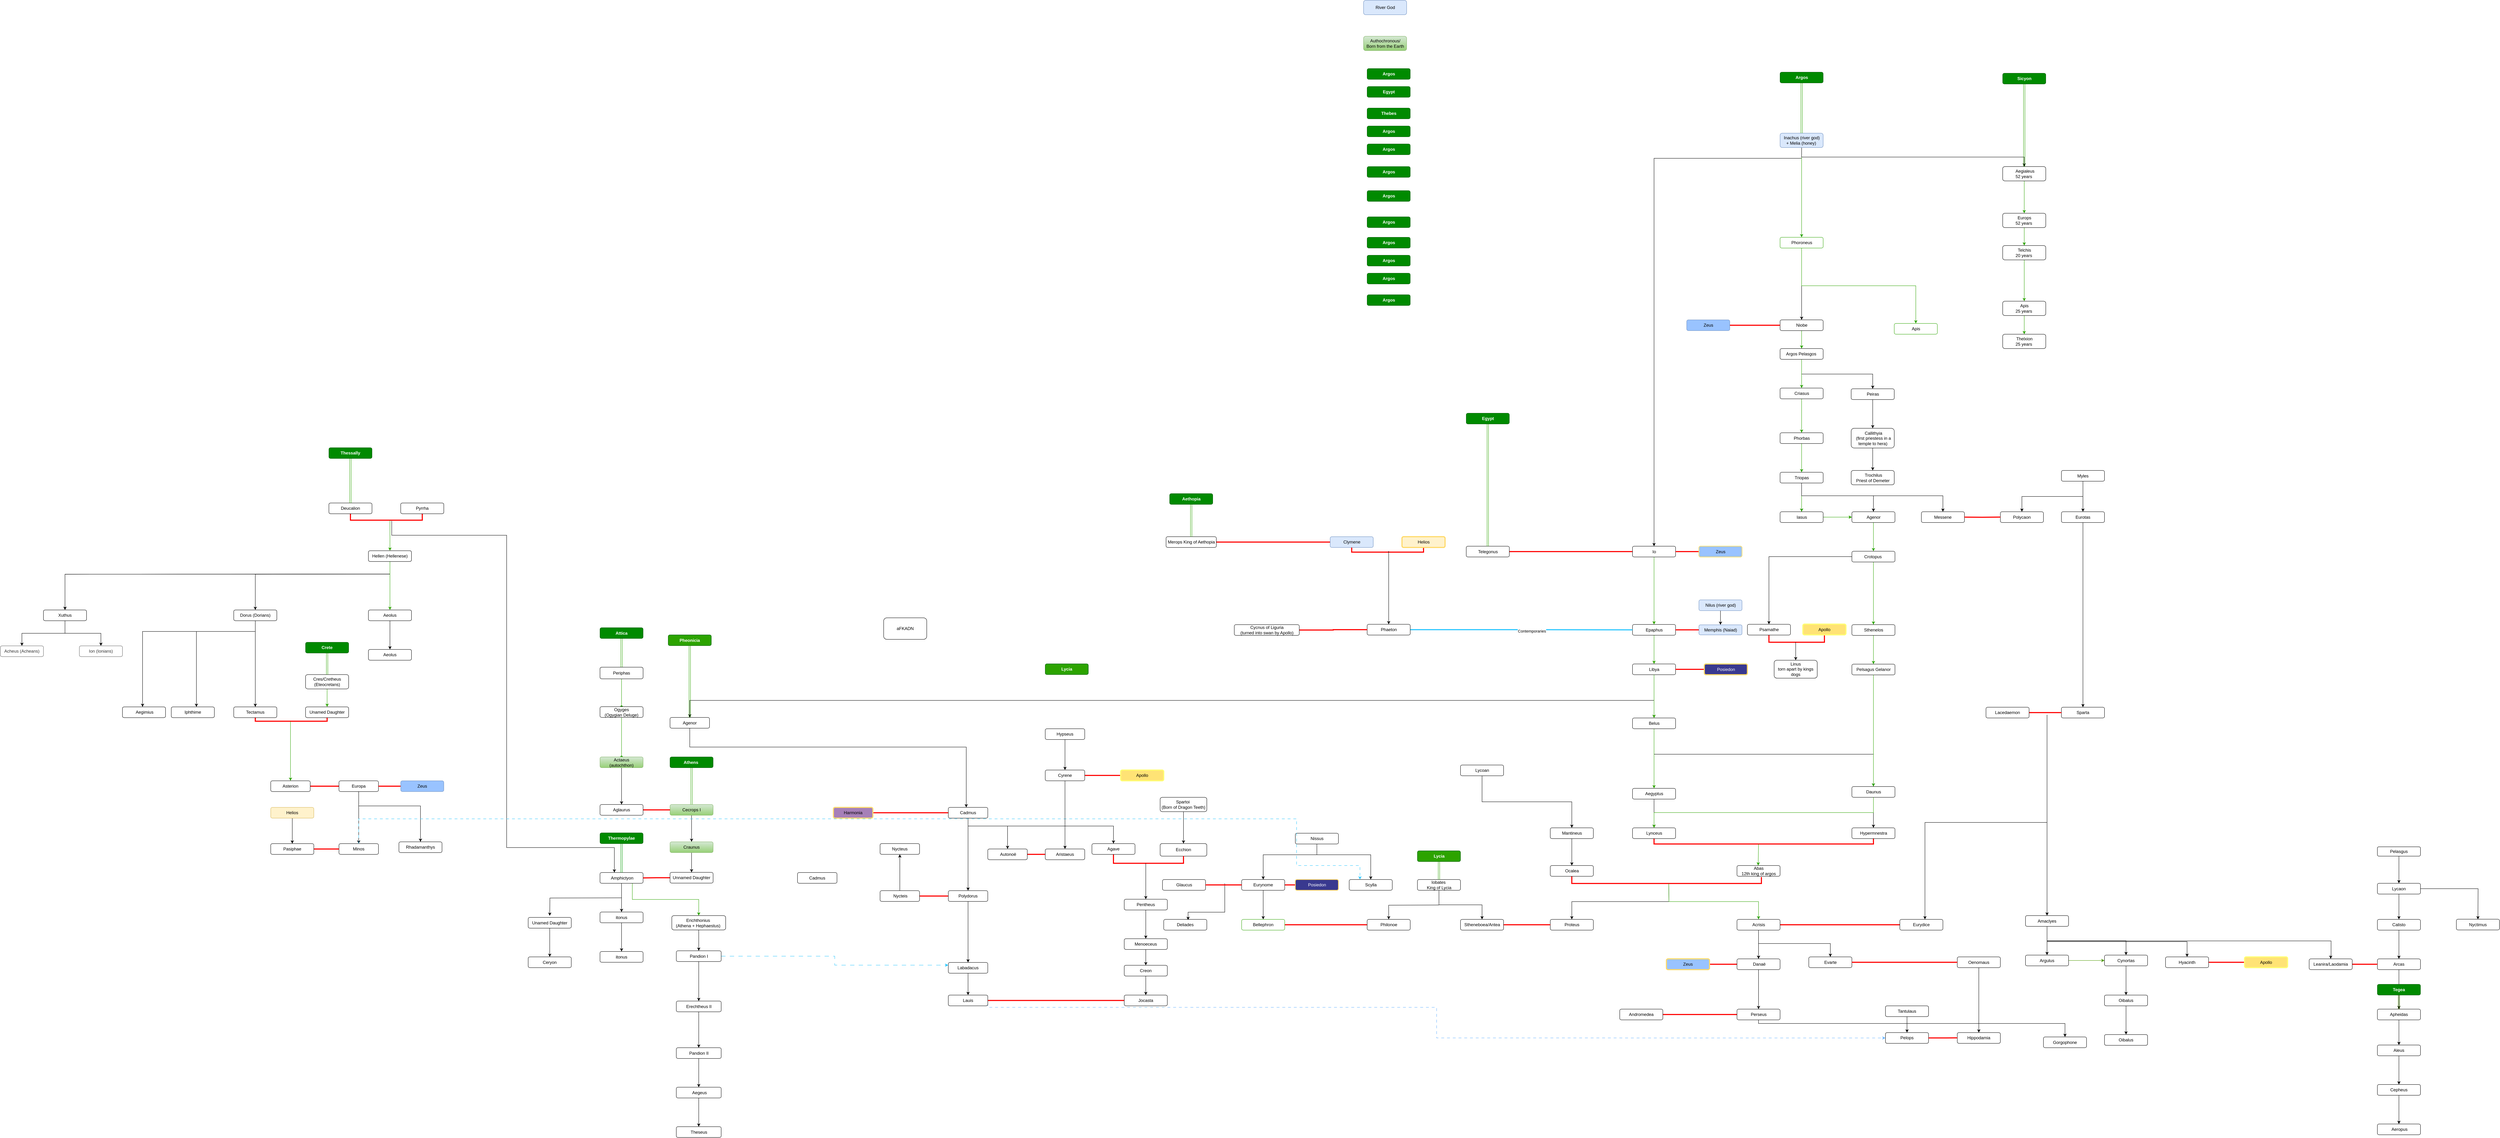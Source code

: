 <mxfile version="28.0.7">
  <diagram name="Page-1" id="uszxKyukFCzR3qXbpNQJ">
    <mxGraphModel dx="1737" dy="937" grid="1" gridSize="10" guides="1" tooltips="1" connect="1" arrows="1" fold="1" page="0" pageScale="1" pageWidth="850" pageHeight="1100" math="0" shadow="0">
      <root>
        <mxCell id="0" />
        <mxCell id="1" parent="0" />
        <mxCell id="x40QQ27suiW9BbIhQaod-1" style="edgeStyle=orthogonalEdgeStyle;rounded=0;orthogonalLoop=1;jettySize=auto;html=1;entryX=0.5;entryY=0;entryDx=0;entryDy=0;exitX=0.5;exitY=1;exitDx=0;exitDy=0;" parent="1" source="x40QQ27suiW9BbIhQaod-4" target="x40QQ27suiW9BbIhQaod-32" edge="1">
          <mxGeometry relative="1" as="geometry">
            <Array as="points">
              <mxPoint x="5056.5" y="480" />
              <mxPoint x="4645.5" y="480" />
            </Array>
          </mxGeometry>
        </mxCell>
        <mxCell id="x40QQ27suiW9BbIhQaod-2" style="edgeStyle=orthogonalEdgeStyle;rounded=0;orthogonalLoop=1;jettySize=auto;html=1;strokeColor=#2CA300;exitX=0.5;exitY=1;exitDx=0;exitDy=0;entryX=0.5;entryY=0;entryDx=0;entryDy=0;" parent="1" source="x40QQ27suiW9BbIhQaod-4" target="x40QQ27suiW9BbIhQaod-8" edge="1">
          <mxGeometry relative="1" as="geometry">
            <mxPoint x="5038.5" y="703" as="sourcePoint" />
            <mxPoint x="5034.5" y="653" as="targetPoint" />
            <Array as="points">
              <mxPoint x="5056.5" y="520" />
              <mxPoint x="5056.5" y="520" />
            </Array>
          </mxGeometry>
        </mxCell>
        <mxCell id="x40QQ27suiW9BbIhQaod-3" style="edgeStyle=orthogonalEdgeStyle;rounded=0;orthogonalLoop=1;jettySize=auto;html=1;entryX=0.5;entryY=0;entryDx=0;entryDy=0;exitX=0.5;exitY=1;exitDx=0;exitDy=0;" parent="1" source="x40QQ27suiW9BbIhQaod-4" target="x40QQ27suiW9BbIhQaod-53" edge="1">
          <mxGeometry relative="1" as="geometry" />
        </mxCell>
        <mxCell id="x40QQ27suiW9BbIhQaod-4" value="Inachus (river god)&lt;br&gt;+ Melia (honey)&lt;span style=&quot;background-color: initial;&quot;&gt;&amp;nbsp;&lt;/span&gt;" style="rounded=1;whiteSpace=wrap;html=1;fillColor=#dae8fc;strokeColor=#6c8ebf;" parent="1" vertex="1">
          <mxGeometry x="4996.5" y="410" width="120" height="40" as="geometry" />
        </mxCell>
        <mxCell id="x40QQ27suiW9BbIhQaod-5" style="rounded=0;orthogonalLoop=1;jettySize=auto;html=1;exitX=0.5;exitY=1;exitDx=0;exitDy=0;entryX=0.5;entryY=0;entryDx=0;entryDy=0;endArrow=none;endFill=0;shape=link;strokeColor=#2CA300;" parent="1" source="x40QQ27suiW9BbIhQaod-6" target="x40QQ27suiW9BbIhQaod-4" edge="1">
          <mxGeometry relative="1" as="geometry" />
        </mxCell>
        <mxCell id="x40QQ27suiW9BbIhQaod-6" value="&lt;b&gt;Argos&lt;/b&gt;" style="rounded=1;whiteSpace=wrap;html=1;fillColor=#008a00;fontColor=#ffffff;strokeColor=#005700;" parent="1" vertex="1">
          <mxGeometry x="4996.5" y="240" width="120" height="30" as="geometry" />
        </mxCell>
        <mxCell id="x40QQ27suiW9BbIhQaod-7" style="edgeStyle=orthogonalEdgeStyle;rounded=0;orthogonalLoop=1;jettySize=auto;html=1;exitX=0.5;exitY=1;exitDx=0;exitDy=0;entryX=0.5;entryY=0;entryDx=0;entryDy=0;strokeColor=#000000;" parent="1" source="x40QQ27suiW9BbIhQaod-8" target="x40QQ27suiW9BbIhQaod-11" edge="1">
          <mxGeometry relative="1" as="geometry" />
        </mxCell>
        <mxCell id="x40QQ27suiW9BbIhQaod-8" value="Phoroneus" style="rounded=1;whiteSpace=wrap;html=1;strokeColor=#2CA300;" parent="1" vertex="1">
          <mxGeometry x="4996.5" y="700" width="120" height="30" as="geometry" />
        </mxCell>
        <mxCell id="x40QQ27suiW9BbIhQaod-9" value="Apis" style="rounded=1;whiteSpace=wrap;html=1;strokeColor=#2CA300;" parent="1" vertex="1">
          <mxGeometry x="5314.5" y="940" width="120" height="30" as="geometry" />
        </mxCell>
        <mxCell id="x40QQ27suiW9BbIhQaod-10" value="" style="edgeStyle=orthogonalEdgeStyle;rounded=0;orthogonalLoop=1;jettySize=auto;html=1;strokeColor=#2CA300;" parent="1" source="x40QQ27suiW9BbIhQaod-11" target="x40QQ27suiW9BbIhQaod-16" edge="1">
          <mxGeometry relative="1" as="geometry" />
        </mxCell>
        <mxCell id="x40QQ27suiW9BbIhQaod-11" value="Niobe" style="rounded=1;whiteSpace=wrap;html=1;" parent="1" vertex="1">
          <mxGeometry x="4996.5" y="930" width="120" height="30" as="geometry" />
        </mxCell>
        <mxCell id="x40QQ27suiW9BbIhQaod-12" value="" style="edgeStyle=orthogonalEdgeStyle;rounded=0;orthogonalLoop=1;jettySize=auto;html=1;fillColor=#f8cecc;strokeColor=#FF0000;strokeWidth=3;endArrow=none;endFill=0;" parent="1" source="x40QQ27suiW9BbIhQaod-13" target="x40QQ27suiW9BbIhQaod-11" edge="1">
          <mxGeometry relative="1" as="geometry" />
        </mxCell>
        <mxCell id="x40QQ27suiW9BbIhQaod-13" value="Zeus" style="rounded=1;whiteSpace=wrap;html=1;fillColor=#99c3ff;strokeColor=#6c8ebf;" parent="1" vertex="1">
          <mxGeometry x="4736.5" y="930" width="120" height="30" as="geometry" />
        </mxCell>
        <mxCell id="x40QQ27suiW9BbIhQaod-14" value="" style="edgeStyle=elbowEdgeStyle;rounded=0;orthogonalLoop=1;jettySize=auto;html=1;elbow=vertical;" parent="1" source="x40QQ27suiW9BbIhQaod-16" target="x40QQ27suiW9BbIhQaod-18" edge="1">
          <mxGeometry relative="1" as="geometry" />
        </mxCell>
        <mxCell id="x40QQ27suiW9BbIhQaod-15" value="" style="edgeStyle=orthogonalEdgeStyle;rounded=0;orthogonalLoop=1;jettySize=auto;html=1;strokeColor=#2CA300;" parent="1" source="x40QQ27suiW9BbIhQaod-16" target="x40QQ27suiW9BbIhQaod-20" edge="1">
          <mxGeometry relative="1" as="geometry" />
        </mxCell>
        <mxCell id="x40QQ27suiW9BbIhQaod-16" value="Argos Pelasgos&amp;nbsp;" style="rounded=1;whiteSpace=wrap;html=1;" parent="1" vertex="1">
          <mxGeometry x="4996.5" y="1010" width="120" height="30" as="geometry" />
        </mxCell>
        <mxCell id="x40QQ27suiW9BbIhQaod-17" value="" style="edgeStyle=orthogonalEdgeStyle;rounded=0;orthogonalLoop=1;jettySize=auto;html=1;" parent="1" source="x40QQ27suiW9BbIhQaod-18" target="x40QQ27suiW9BbIhQaod-24" edge="1">
          <mxGeometry relative="1" as="geometry" />
        </mxCell>
        <mxCell id="x40QQ27suiW9BbIhQaod-18" value="Peiras" style="rounded=1;whiteSpace=wrap;html=1;" parent="1" vertex="1">
          <mxGeometry x="5194.5" y="1122" width="120" height="30" as="geometry" />
        </mxCell>
        <mxCell id="x40QQ27suiW9BbIhQaod-19" value="" style="edgeStyle=orthogonalEdgeStyle;rounded=0;orthogonalLoop=1;jettySize=auto;html=1;strokeColor=#2CA300;" parent="1" source="x40QQ27suiW9BbIhQaod-20" target="x40QQ27suiW9BbIhQaod-22" edge="1">
          <mxGeometry relative="1" as="geometry" />
        </mxCell>
        <mxCell id="x40QQ27suiW9BbIhQaod-20" value="Criasus" style="rounded=1;whiteSpace=wrap;html=1;" parent="1" vertex="1">
          <mxGeometry x="4996.5" y="1120" width="120" height="30" as="geometry" />
        </mxCell>
        <mxCell id="x40QQ27suiW9BbIhQaod-21" value="" style="edgeStyle=orthogonalEdgeStyle;rounded=0;orthogonalLoop=1;jettySize=auto;html=1;fillColor=#d5e8d4;strokeColor=#2CA300;" parent="1" source="x40QQ27suiW9BbIhQaod-22" target="x40QQ27suiW9BbIhQaod-29" edge="1">
          <mxGeometry relative="1" as="geometry" />
        </mxCell>
        <mxCell id="x40QQ27suiW9BbIhQaod-22" value="Phorbas" style="rounded=1;whiteSpace=wrap;html=1;" parent="1" vertex="1">
          <mxGeometry x="4996.5" y="1244.5" width="120" height="30" as="geometry" />
        </mxCell>
        <mxCell id="x40QQ27suiW9BbIhQaod-23" value="" style="edgeStyle=orthogonalEdgeStyle;rounded=0;orthogonalLoop=1;jettySize=auto;html=1;" parent="1" source="x40QQ27suiW9BbIhQaod-24" target="x40QQ27suiW9BbIhQaod-66" edge="1">
          <mxGeometry relative="1" as="geometry" />
        </mxCell>
        <mxCell id="x40QQ27suiW9BbIhQaod-24" value="&amp;nbsp;Callithyia&lt;div&gt;&amp;nbsp;(first priestess in a temple to hera)&lt;/div&gt;" style="rounded=1;whiteSpace=wrap;html=1;" parent="1" vertex="1">
          <mxGeometry x="5194.5" y="1232" width="120" height="55" as="geometry" />
        </mxCell>
        <mxCell id="x40QQ27suiW9BbIhQaod-25" value="" style="edgeStyle=orthogonalEdgeStyle;rounded=0;orthogonalLoop=1;jettySize=auto;html=1;" parent="1" source="x40QQ27suiW9BbIhQaod-29" target="x40QQ27suiW9BbIhQaod-63" edge="1">
          <mxGeometry relative="1" as="geometry" />
        </mxCell>
        <mxCell id="x40QQ27suiW9BbIhQaod-26" value="" style="edgeStyle=orthogonalEdgeStyle;rounded=0;orthogonalLoop=1;jettySize=auto;html=1;fillColor=#d5e8d4;strokeColor=#2CA300;" parent="1" source="x40QQ27suiW9BbIhQaod-29" target="x40QQ27suiW9BbIhQaod-63" edge="1">
          <mxGeometry relative="1" as="geometry" />
        </mxCell>
        <mxCell id="x40QQ27suiW9BbIhQaod-27" style="edgeStyle=orthogonalEdgeStyle;rounded=0;orthogonalLoop=1;jettySize=auto;html=1;exitX=0.5;exitY=1;exitDx=0;exitDy=0;entryX=0.5;entryY=0;entryDx=0;entryDy=0;" parent="1" source="x40QQ27suiW9BbIhQaod-29" target="x40QQ27suiW9BbIhQaod-65" edge="1">
          <mxGeometry relative="1" as="geometry">
            <mxPoint x="5256.5" y="1460" as="targetPoint" />
            <Array as="points">
              <mxPoint x="5057" y="1420" />
              <mxPoint x="5257" y="1420" />
            </Array>
          </mxGeometry>
        </mxCell>
        <mxCell id="x40QQ27suiW9BbIhQaod-28" style="edgeStyle=orthogonalEdgeStyle;shape=connector;rounded=0;orthogonalLoop=1;jettySize=auto;html=1;entryX=0.5;entryY=0;entryDx=0;entryDy=0;strokeColor=#000000;strokeWidth=1;align=center;verticalAlign=middle;fontFamily=Helvetica;fontSize=11;fontColor=default;labelBackgroundColor=default;endArrow=classic;endFill=1;" parent="1" source="x40QQ27suiW9BbIhQaod-29" target="x40QQ27suiW9BbIhQaod-342" edge="1">
          <mxGeometry relative="1" as="geometry">
            <Array as="points">
              <mxPoint x="5057" y="1420" />
              <mxPoint x="5450" y="1420" />
            </Array>
          </mxGeometry>
        </mxCell>
        <mxCell id="x40QQ27suiW9BbIhQaod-29" value="Triopas" style="rounded=1;whiteSpace=wrap;html=1;" parent="1" vertex="1">
          <mxGeometry x="4996.5" y="1354.5" width="120" height="30" as="geometry" />
        </mxCell>
        <mxCell id="x40QQ27suiW9BbIhQaod-30" value="" style="edgeStyle=orthogonalEdgeStyle;rounded=0;orthogonalLoop=1;jettySize=auto;html=1;strokeWidth=3;endArrow=none;endFill=0;strokeColor=#FF0000;" parent="1" source="x40QQ27suiW9BbIhQaod-32" target="x40QQ27suiW9BbIhQaod-35" edge="1">
          <mxGeometry relative="1" as="geometry" />
        </mxCell>
        <mxCell id="x40QQ27suiW9BbIhQaod-31" value="" style="edgeStyle=orthogonalEdgeStyle;rounded=0;orthogonalLoop=1;jettySize=auto;html=1;fillColor=#d5e8d4;strokeColor=#2CA300;entryX=0.5;entryY=0;entryDx=0;entryDy=0;" parent="1" source="x40QQ27suiW9BbIhQaod-32" target="x40QQ27suiW9BbIhQaod-39" edge="1">
          <mxGeometry relative="1" as="geometry">
            <mxPoint x="4645.5" y="1670.5" as="targetPoint" />
          </mxGeometry>
        </mxCell>
        <mxCell id="x40QQ27suiW9BbIhQaod-32" value="Io" style="rounded=1;whiteSpace=wrap;html=1;" parent="1" vertex="1">
          <mxGeometry x="4585.5" y="1560.5" width="120" height="30" as="geometry" />
        </mxCell>
        <mxCell id="x40QQ27suiW9BbIhQaod-33" value="" style="edgeStyle=orthogonalEdgeStyle;rounded=0;orthogonalLoop=1;jettySize=auto;html=1;startArrow=none;startFill=0;strokeColor=#FF0000;endArrow=none;endFill=0;strokeWidth=3;" parent="1" source="x40QQ27suiW9BbIhQaod-34" target="x40QQ27suiW9BbIhQaod-32" edge="1">
          <mxGeometry relative="1" as="geometry" />
        </mxCell>
        <mxCell id="x40QQ27suiW9BbIhQaod-34" value="Zeus" style="rounded=1;whiteSpace=wrap;html=1;fillColor=#99c3ff;strokeColor=#FFDE70;fillStyle=auto;strokeWidth=2;" parent="1" vertex="1">
          <mxGeometry x="4770.5" y="1560.5" width="120" height="30" as="geometry" />
        </mxCell>
        <mxCell id="x40QQ27suiW9BbIhQaod-35" value="Telegonus" style="rounded=1;whiteSpace=wrap;html=1;" parent="1" vertex="1">
          <mxGeometry x="4122.5" y="1560.5" width="120" height="30" as="geometry" />
        </mxCell>
        <mxCell id="x40QQ27suiW9BbIhQaod-36" value="&lt;b&gt;Egypt&lt;/b&gt;" style="rounded=1;whiteSpace=wrap;html=1;fillColor=#008a00;fontColor=#ffffff;strokeColor=#005700;" parent="1" vertex="1">
          <mxGeometry x="4122.5" y="1190" width="120" height="30" as="geometry" />
        </mxCell>
        <mxCell id="x40QQ27suiW9BbIhQaod-37" style="rounded=0;orthogonalLoop=1;jettySize=auto;html=1;endArrow=none;endFill=0;shape=link;strokeColor=#2CA300;entryX=0.5;entryY=1;entryDx=0;entryDy=0;exitX=0.5;exitY=0;exitDx=0;exitDy=0;" parent="1" source="x40QQ27suiW9BbIhQaod-35" target="x40QQ27suiW9BbIhQaod-36" edge="1">
          <mxGeometry relative="1" as="geometry">
            <mxPoint x="4372.5" y="807" as="sourcePoint" />
            <mxPoint x="4382.5" y="532" as="targetPoint" />
          </mxGeometry>
        </mxCell>
        <mxCell id="x40QQ27suiW9BbIhQaod-38" value="" style="edgeStyle=orthogonalEdgeStyle;rounded=0;orthogonalLoop=1;jettySize=auto;html=1;strokeColor=#2CA300;" parent="1" source="x40QQ27suiW9BbIhQaod-39" target="x40QQ27suiW9BbIhQaod-46" edge="1">
          <mxGeometry relative="1" as="geometry" />
        </mxCell>
        <mxCell id="x40QQ27suiW9BbIhQaod-39" value="Epaphus" style="rounded=1;whiteSpace=wrap;html=1;" parent="1" vertex="1">
          <mxGeometry x="4585.5" y="1778.5" width="120" height="30" as="geometry" />
        </mxCell>
        <mxCell id="x40QQ27suiW9BbIhQaod-40" value="" style="edgeStyle=orthogonalEdgeStyle;rounded=0;orthogonalLoop=1;jettySize=auto;html=1;" parent="1" source="x40QQ27suiW9BbIhQaod-41" target="x40QQ27suiW9BbIhQaod-43" edge="1">
          <mxGeometry relative="1" as="geometry" />
        </mxCell>
        <mxCell id="x40QQ27suiW9BbIhQaod-41" value="Nilus (river god)" style="rounded=1;whiteSpace=wrap;html=1;fillColor=#dae8fc;strokeColor=#6c8ebf;" parent="1" vertex="1">
          <mxGeometry x="4770.5" y="1710" width="120" height="30" as="geometry" />
        </mxCell>
        <mxCell id="x40QQ27suiW9BbIhQaod-42" value="" style="edgeStyle=orthogonalEdgeStyle;rounded=0;orthogonalLoop=1;jettySize=auto;html=1;strokeWidth=3;endArrow=none;endFill=0;strokeColor=#FF0000;" parent="1" source="x40QQ27suiW9BbIhQaod-43" target="x40QQ27suiW9BbIhQaod-39" edge="1">
          <mxGeometry relative="1" as="geometry" />
        </mxCell>
        <mxCell id="x40QQ27suiW9BbIhQaod-43" value="Memphis (Naiad)" style="rounded=1;whiteSpace=wrap;html=1;fillColor=#dae8fc;strokeColor=#6c8ebf;" parent="1" vertex="1">
          <mxGeometry x="4770.5" y="1779.5" width="120" height="28" as="geometry" />
        </mxCell>
        <mxCell id="x40QQ27suiW9BbIhQaod-44" value="" style="edgeStyle=orthogonalEdgeStyle;rounded=0;orthogonalLoop=1;jettySize=auto;html=1;" parent="1" source="x40QQ27suiW9BbIhQaod-46" target="x40QQ27suiW9BbIhQaod-93" edge="1">
          <mxGeometry relative="1" as="geometry" />
        </mxCell>
        <mxCell id="x40QQ27suiW9BbIhQaod-45" style="edgeStyle=elbowEdgeStyle;rounded=0;orthogonalLoop=1;jettySize=auto;html=1;entryX=0.5;entryY=0;entryDx=0;entryDy=0;elbow=vertical;" parent="1" source="x40QQ27suiW9BbIhQaod-46" target="x40QQ27suiW9BbIhQaod-96" edge="1">
          <mxGeometry relative="1" as="geometry">
            <Array as="points">
              <mxPoint x="4170" y="1990" />
            </Array>
          </mxGeometry>
        </mxCell>
        <mxCell id="x40QQ27suiW9BbIhQaod-46" value="Libya" style="rounded=1;whiteSpace=wrap;html=1;" parent="1" vertex="1">
          <mxGeometry x="4585.5" y="1888.5" width="120" height="30" as="geometry" />
        </mxCell>
        <mxCell id="x40QQ27suiW9BbIhQaod-47" value="" style="edgeStyle=orthogonalEdgeStyle;rounded=0;orthogonalLoop=1;jettySize=auto;html=1;strokeWidth=3;strokeColor=#FF0000;endArrow=none;endFill=0;exitX=0;exitY=0.5;exitDx=0;exitDy=0;" parent="1" source="x40QQ27suiW9BbIhQaod-48" target="x40QQ27suiW9BbIhQaod-46" edge="1">
          <mxGeometry relative="1" as="geometry">
            <mxPoint x="4490.5" y="1903.5" as="sourcePoint" />
          </mxGeometry>
        </mxCell>
        <mxCell id="x40QQ27suiW9BbIhQaod-48" value="&lt;font color=&quot;#ffffff&quot;&gt;Posiedon&lt;/font&gt;" style="rounded=1;whiteSpace=wrap;html=1;fillColor=#39398F;strokeColor=#FFD966;strokeWidth=3;" parent="1" vertex="1">
          <mxGeometry x="4785.5" y="1888.5" width="120" height="30" as="geometry" />
        </mxCell>
        <mxCell id="x40QQ27suiW9BbIhQaod-49" value="River God" style="rounded=1;whiteSpace=wrap;html=1;fillColor=#dae8fc;strokeColor=#6c8ebf;" parent="1" vertex="1">
          <mxGeometry x="3836.5" y="40" width="120" height="40" as="geometry" />
        </mxCell>
        <mxCell id="x40QQ27suiW9BbIhQaod-50" value="Authochronous/&lt;div&gt;Born from the Earth&lt;/div&gt;" style="rounded=1;whiteSpace=wrap;html=1;fillColor=#d5e8d4;gradientColor=#97d077;strokeColor=#82b366;" parent="1" vertex="1">
          <mxGeometry x="3836.5" y="140" width="120" height="40" as="geometry" />
        </mxCell>
        <mxCell id="x40QQ27suiW9BbIhQaod-51" value="&lt;b&gt;Sicyon&lt;/b&gt;" style="rounded=1;whiteSpace=wrap;html=1;fillColor=#008a00;fontColor=#ffffff;strokeColor=#005700;" parent="1" vertex="1">
          <mxGeometry x="5616.5" y="243" width="120" height="30" as="geometry" />
        </mxCell>
        <mxCell id="x40QQ27suiW9BbIhQaod-52" value="" style="edgeStyle=orthogonalEdgeStyle;rounded=0;orthogonalLoop=1;jettySize=auto;html=1;strokeColor=#2CA300;" parent="1" source="x40QQ27suiW9BbIhQaod-53" target="x40QQ27suiW9BbIhQaod-56" edge="1">
          <mxGeometry relative="1" as="geometry" />
        </mxCell>
        <UserObject label="&amp;nbsp;Aegialeus&lt;div&gt;52 years&amp;nbsp;&lt;/div&gt;" tooltip="Also could have be autochton" id="x40QQ27suiW9BbIhQaod-53">
          <mxCell style="rounded=1;whiteSpace=wrap;html=1;" parent="1" vertex="1">
            <mxGeometry x="5616.5" y="503" width="120" height="40" as="geometry" />
          </mxCell>
        </UserObject>
        <mxCell id="x40QQ27suiW9BbIhQaod-54" style="rounded=0;orthogonalLoop=1;jettySize=auto;html=1;exitX=0.5;exitY=0;exitDx=0;exitDy=0;entryX=0.5;entryY=1;entryDx=0;entryDy=0;endArrow=none;endFill=0;shape=link;strokeColor=#2CA300;" parent="1" source="x40QQ27suiW9BbIhQaod-53" edge="1">
          <mxGeometry relative="1" as="geometry">
            <mxPoint x="5581.5" y="496" as="sourcePoint" />
            <mxPoint x="5676.5" y="273" as="targetPoint" />
          </mxGeometry>
        </mxCell>
        <mxCell id="x40QQ27suiW9BbIhQaod-55" value="" style="edgeStyle=orthogonalEdgeStyle;rounded=0;orthogonalLoop=1;jettySize=auto;html=1;strokeColor=#2CA300;" parent="1" source="x40QQ27suiW9BbIhQaod-56" target="x40QQ27suiW9BbIhQaod-58" edge="1">
          <mxGeometry relative="1" as="geometry" />
        </mxCell>
        <mxCell id="x40QQ27suiW9BbIhQaod-56" value="&lt;div&gt;Europs&lt;/div&gt;&lt;div&gt;52 years&amp;nbsp;&lt;/div&gt;" style="rounded=1;whiteSpace=wrap;html=1;" parent="1" vertex="1">
          <mxGeometry x="5616.5" y="633" width="120" height="40" as="geometry" />
        </mxCell>
        <mxCell id="x40QQ27suiW9BbIhQaod-57" value="" style="edgeStyle=orthogonalEdgeStyle;rounded=0;orthogonalLoop=1;jettySize=auto;html=1;strokeColor=#2CA300;" parent="1" source="x40QQ27suiW9BbIhQaod-58" target="x40QQ27suiW9BbIhQaod-60" edge="1">
          <mxGeometry relative="1" as="geometry" />
        </mxCell>
        <mxCell id="x40QQ27suiW9BbIhQaod-58" value="&lt;div&gt;Telchis&lt;/div&gt;&lt;div&gt;20 years&amp;nbsp;&lt;/div&gt;" style="rounded=1;whiteSpace=wrap;html=1;" parent="1" vertex="1">
          <mxGeometry x="5616.5" y="723" width="120" height="40" as="geometry" />
        </mxCell>
        <mxCell id="x40QQ27suiW9BbIhQaod-59" value="" style="edgeStyle=orthogonalEdgeStyle;rounded=0;orthogonalLoop=1;jettySize=auto;html=1;strokeColor=#2CA300;" parent="1" source="x40QQ27suiW9BbIhQaod-60" target="x40QQ27suiW9BbIhQaod-61" edge="1">
          <mxGeometry relative="1" as="geometry" />
        </mxCell>
        <mxCell id="x40QQ27suiW9BbIhQaod-60" value="&lt;div&gt;&lt;span style=&quot;background-color: initial;&quot;&gt;Apis&lt;/span&gt;&lt;/div&gt;&lt;div&gt;&lt;span style=&quot;background-color: initial;&quot;&gt;25 years&amp;nbsp;&lt;/span&gt;&lt;br&gt;&lt;/div&gt;" style="rounded=1;whiteSpace=wrap;html=1;" parent="1" vertex="1">
          <mxGeometry x="5616.5" y="878" width="120" height="40" as="geometry" />
        </mxCell>
        <mxCell id="x40QQ27suiW9BbIhQaod-61" value="&lt;div&gt;&lt;span style=&quot;background-color: initial;&quot;&gt;Thelxion&lt;/span&gt;&lt;/div&gt;&lt;div&gt;&lt;span style=&quot;background-color: initial;&quot;&gt;25 years&amp;nbsp;&lt;/span&gt;&lt;br&gt;&lt;/div&gt;" style="rounded=1;whiteSpace=wrap;html=1;" parent="1" vertex="1">
          <mxGeometry x="5616.5" y="970" width="120" height="40" as="geometry" />
        </mxCell>
        <mxCell id="x40QQ27suiW9BbIhQaod-62" value="" style="edgeStyle=orthogonalEdgeStyle;rounded=0;orthogonalLoop=1;jettySize=auto;html=1;strokeColor=#2CA300;" parent="1" source="x40QQ27suiW9BbIhQaod-63" target="x40QQ27suiW9BbIhQaod-65" edge="1">
          <mxGeometry relative="1" as="geometry" />
        </mxCell>
        <mxCell id="x40QQ27suiW9BbIhQaod-63" value="Iasus" style="rounded=1;whiteSpace=wrap;html=1;" parent="1" vertex="1">
          <mxGeometry x="4996.5" y="1464.5" width="120" height="30" as="geometry" />
        </mxCell>
        <mxCell id="x40QQ27suiW9BbIhQaod-64" value="" style="edgeStyle=orthogonalEdgeStyle;rounded=0;orthogonalLoop=1;jettySize=auto;html=1;strokeColor=#2CA300;" parent="1" source="x40QQ27suiW9BbIhQaod-65" target="x40QQ27suiW9BbIhQaod-69" edge="1">
          <mxGeometry relative="1" as="geometry" />
        </mxCell>
        <mxCell id="x40QQ27suiW9BbIhQaod-65" value="Agenor" style="rounded=1;whiteSpace=wrap;html=1;" parent="1" vertex="1">
          <mxGeometry x="5196.5" y="1464.5" width="120" height="30" as="geometry" />
        </mxCell>
        <mxCell id="x40QQ27suiW9BbIhQaod-66" value="&amp;nbsp;Trochilus&lt;br&gt;Priest of Demeter" style="rounded=1;whiteSpace=wrap;html=1;" parent="1" vertex="1">
          <mxGeometry x="5194.5" y="1349.5" width="120" height="40" as="geometry" />
        </mxCell>
        <mxCell id="x40QQ27suiW9BbIhQaod-67" value="" style="edgeStyle=orthogonalEdgeStyle;rounded=0;orthogonalLoop=1;jettySize=auto;html=1;" parent="1" source="x40QQ27suiW9BbIhQaod-69" target="x40QQ27suiW9BbIhQaod-72" edge="1">
          <mxGeometry relative="1" as="geometry" />
        </mxCell>
        <mxCell id="x40QQ27suiW9BbIhQaod-68" value="" style="edgeStyle=orthogonalEdgeStyle;rounded=0;orthogonalLoop=1;jettySize=auto;html=1;strokeColor=#2CA300;" parent="1" source="x40QQ27suiW9BbIhQaod-69" target="x40QQ27suiW9BbIhQaod-76" edge="1">
          <mxGeometry relative="1" as="geometry" />
        </mxCell>
        <mxCell id="x40QQ27suiW9BbIhQaod-69" value="Crotopus&amp;nbsp;" style="rounded=1;whiteSpace=wrap;html=1;" parent="1" vertex="1">
          <mxGeometry x="5196.5" y="1574.5" width="120" height="30" as="geometry" />
        </mxCell>
        <mxCell id="x40QQ27suiW9BbIhQaod-70" value="" style="edgeStyle=orthogonalEdgeStyle;rounded=0;orthogonalLoop=1;jettySize=auto;html=1;endArrow=none;endFill=0;strokeWidth=3;strokeColor=#FF0000;" parent="1" source="x40QQ27suiW9BbIhQaod-72" target="x40QQ27suiW9BbIhQaod-73" edge="1">
          <mxGeometry relative="1" as="geometry">
            <Array as="points">
              <mxPoint x="4966" y="1828" />
              <mxPoint x="5120" y="1828" />
            </Array>
          </mxGeometry>
        </mxCell>
        <mxCell id="x40QQ27suiW9BbIhQaod-71" value="" style="edgeStyle=orthogonalEdgeStyle;rounded=0;orthogonalLoop=1;jettySize=auto;html=1;" parent="1" target="x40QQ27suiW9BbIhQaod-74" edge="1">
          <mxGeometry relative="1" as="geometry">
            <mxPoint x="5040" y="1830" as="sourcePoint" />
            <Array as="points">
              <mxPoint x="5040" y="1828" />
            </Array>
          </mxGeometry>
        </mxCell>
        <mxCell id="x40QQ27suiW9BbIhQaod-72" value="Psamathe" style="rounded=1;whiteSpace=wrap;html=1;" parent="1" vertex="1">
          <mxGeometry x="4905.5" y="1778" width="120" height="30" as="geometry" />
        </mxCell>
        <mxCell id="x40QQ27suiW9BbIhQaod-73" value="Apollo" style="rounded=1;whiteSpace=wrap;html=1;fillColor=#FFE375;strokeColor=#FFFF73;strokeWidth=3;" parent="1" vertex="1">
          <mxGeometry x="5060" y="1777.5" width="120" height="30" as="geometry" />
        </mxCell>
        <mxCell id="x40QQ27suiW9BbIhQaod-74" value="Linus&lt;br&gt;torn apart by kings dogs" style="rounded=1;whiteSpace=wrap;html=1;" parent="1" vertex="1">
          <mxGeometry x="4980" y="1878.07" width="120" height="50" as="geometry" />
        </mxCell>
        <mxCell id="x40QQ27suiW9BbIhQaod-75" value="" style="edgeStyle=orthogonalEdgeStyle;rounded=0;orthogonalLoop=1;jettySize=auto;html=1;strokeColor=#2CA300;" parent="1" source="x40QQ27suiW9BbIhQaod-76" target="x40QQ27suiW9BbIhQaod-77" edge="1">
          <mxGeometry relative="1" as="geometry" />
        </mxCell>
        <mxCell id="x40QQ27suiW9BbIhQaod-76" value="Sthenelos" style="rounded=1;whiteSpace=wrap;html=1;" parent="1" vertex="1">
          <mxGeometry x="5196.5" y="1779" width="120" height="30" as="geometry" />
        </mxCell>
        <mxCell id="x40QQ27suiW9BbIhQaod-77" value="Pelsagus Gelanor" style="rounded=1;whiteSpace=wrap;html=1;" parent="1" vertex="1">
          <mxGeometry x="5196.5" y="1889" width="120" height="30" as="geometry" />
        </mxCell>
        <mxCell id="x40QQ27suiW9BbIhQaod-78" value="" style="edgeStyle=orthogonalEdgeStyle;rounded=0;orthogonalLoop=1;jettySize=auto;html=1;fillColor=#f8cecc;strokeColor=#FF0000;endArrow=none;endFill=0;strokeWidth=3;" parent="1" source="x40QQ27suiW9BbIhQaod-79" target="x40QQ27suiW9BbIhQaod-81" edge="1">
          <mxGeometry relative="1" as="geometry">
            <Array as="points">
              <mxPoint x="4003.5" y="1577" />
              <mxPoint x="3803.5" y="1577" />
            </Array>
          </mxGeometry>
        </mxCell>
        <mxCell id="x40QQ27suiW9BbIhQaod-79" value="Helios" style="rounded=1;whiteSpace=wrap;html=1;fillColor=#fff2cc;strokeColor=#FFD966;strokeWidth=3;" parent="1" vertex="1">
          <mxGeometry x="3943.5" y="1534" width="120" height="30" as="geometry" />
        </mxCell>
        <mxCell id="x40QQ27suiW9BbIhQaod-80" value="" style="edgeStyle=orthogonalEdgeStyle;rounded=0;orthogonalLoop=1;jettySize=auto;html=1;endArrow=none;endFill=0;strokeColor=#FF0000;strokeWidth=3;" parent="1" source="x40QQ27suiW9BbIhQaod-81" target="x40QQ27suiW9BbIhQaod-88" edge="1">
          <mxGeometry relative="1" as="geometry" />
        </mxCell>
        <mxCell id="x40QQ27suiW9BbIhQaod-81" value="Clymene" style="rounded=1;whiteSpace=wrap;html=1;fillColor=#dae8fc;strokeColor=#6c8ebf;" parent="1" vertex="1">
          <mxGeometry x="3743.5" y="1534" width="120" height="30" as="geometry" />
        </mxCell>
        <mxCell id="x40QQ27suiW9BbIhQaod-82" style="edgeStyle=orthogonalEdgeStyle;rounded=0;orthogonalLoop=1;jettySize=auto;html=1;startArrow=classic;startFill=1;endArrow=none;endFill=0;" parent="1" source="x40QQ27suiW9BbIhQaod-85" edge="1">
          <mxGeometry relative="1" as="geometry">
            <mxPoint x="3906.5" y="1574" as="targetPoint" />
          </mxGeometry>
        </mxCell>
        <mxCell id="x40QQ27suiW9BbIhQaod-83" style="edgeStyle=orthogonalEdgeStyle;rounded=0;orthogonalLoop=1;jettySize=auto;html=1;entryX=0;entryY=0.5;entryDx=0;entryDy=0;strokeColor=#29C6FF;strokeWidth=3;endArrow=none;endFill=0;" parent="1" source="x40QQ27suiW9BbIhQaod-85" target="x40QQ27suiW9BbIhQaod-39" edge="1">
          <mxGeometry relative="1" as="geometry" />
        </mxCell>
        <mxCell id="x40QQ27suiW9BbIhQaod-84" value="Contemporaries" style="edgeLabel;html=1;align=center;verticalAlign=middle;resizable=0;points=[];" parent="x40QQ27suiW9BbIhQaod-83" vertex="1" connectable="0">
          <mxGeometry x="0.094" y="-3" relative="1" as="geometry">
            <mxPoint as="offset" />
          </mxGeometry>
        </mxCell>
        <mxCell id="x40QQ27suiW9BbIhQaod-85" value="Phaeton" style="rounded=1;whiteSpace=wrap;html=1;" parent="1" vertex="1">
          <mxGeometry x="3846.5" y="1778" width="120" height="30" as="geometry" />
        </mxCell>
        <mxCell id="x40QQ27suiW9BbIhQaod-86" value="" style="edgeStyle=orthogonalEdgeStyle;rounded=0;orthogonalLoop=1;jettySize=auto;html=1;strokeColor=#FF0000;endArrow=none;endFill=0;strokeWidth=3;" parent="1" source="x40QQ27suiW9BbIhQaod-87" target="x40QQ27suiW9BbIhQaod-85" edge="1">
          <mxGeometry relative="1" as="geometry" />
        </mxCell>
        <mxCell id="x40QQ27suiW9BbIhQaod-87" value="Cycnus of Liguria&lt;div&gt;(turned into swan by Apollo)&lt;/div&gt;" style="rounded=1;whiteSpace=wrap;html=1;" parent="1" vertex="1">
          <mxGeometry x="3476.5" y="1779" width="181" height="30" as="geometry" />
        </mxCell>
        <mxCell id="x40QQ27suiW9BbIhQaod-88" value="Merops King of Aethopia" style="rounded=1;whiteSpace=wrap;html=1;" parent="1" vertex="1">
          <mxGeometry x="3286.5" y="1534" width="140" height="30" as="geometry" />
        </mxCell>
        <mxCell id="x40QQ27suiW9BbIhQaod-89" value="" style="edgeStyle=orthogonalEdgeStyle;rounded=0;orthogonalLoop=1;jettySize=auto;html=1;shape=link;strokeColor=#2CA300;" parent="1" source="x40QQ27suiW9BbIhQaod-90" target="x40QQ27suiW9BbIhQaod-88" edge="1">
          <mxGeometry relative="1" as="geometry" />
        </mxCell>
        <mxCell id="x40QQ27suiW9BbIhQaod-90" value="&lt;b&gt;Aethopia&lt;/b&gt;" style="rounded=1;whiteSpace=wrap;html=1;fillColor=#008a00;fontColor=#ffffff;strokeColor=#005700;" parent="1" vertex="1">
          <mxGeometry x="3296.5" y="1414" width="120" height="30" as="geometry" />
        </mxCell>
        <mxCell id="x40QQ27suiW9BbIhQaod-91" style="edgeStyle=orthogonalEdgeStyle;rounded=0;orthogonalLoop=1;jettySize=auto;html=1;" parent="1" source="x40QQ27suiW9BbIhQaod-93" edge="1">
          <mxGeometry relative="1" as="geometry">
            <mxPoint x="5256.5" y="2230" as="targetPoint" />
            <Array as="points">
              <mxPoint x="4645.5" y="2140" />
              <mxPoint x="5256.5" y="2140" />
            </Array>
          </mxGeometry>
        </mxCell>
        <mxCell id="x40QQ27suiW9BbIhQaod-92" style="edgeStyle=orthogonalEdgeStyle;rounded=0;orthogonalLoop=1;jettySize=auto;html=1;exitX=0.5;exitY=1;exitDx=0;exitDy=0;entryX=0.5;entryY=0;entryDx=0;entryDy=0;strokeColor=#2CA300;" parent="1" source="x40QQ27suiW9BbIhQaod-93" target="x40QQ27suiW9BbIhQaod-102" edge="1">
          <mxGeometry relative="1" as="geometry">
            <mxPoint x="4754.5" y="2230" as="targetPoint" />
          </mxGeometry>
        </mxCell>
        <mxCell id="x40QQ27suiW9BbIhQaod-93" value="Belus" style="rounded=1;whiteSpace=wrap;html=1;" parent="1" vertex="1">
          <mxGeometry x="4585.5" y="2039" width="120" height="30" as="geometry" />
        </mxCell>
        <mxCell id="x40QQ27suiW9BbIhQaod-94" value="" style="edgeStyle=orthogonalEdgeStyle;rounded=0;orthogonalLoop=1;jettySize=auto;html=1;exitX=0.5;exitY=1;exitDx=0;exitDy=0;" parent="1" source="x40QQ27suiW9BbIhQaod-96" target="x40QQ27suiW9BbIhQaod-120" edge="1">
          <mxGeometry relative="1" as="geometry">
            <Array as="points">
              <mxPoint x="1960" y="2120" />
              <mxPoint x="2730" y="2120" />
            </Array>
          </mxGeometry>
        </mxCell>
        <mxCell id="x40QQ27suiW9BbIhQaod-96" value="Agenor" style="rounded=1;whiteSpace=wrap;html=1;" parent="1" vertex="1">
          <mxGeometry x="1905" y="2037.5" width="110" height="30" as="geometry" />
        </mxCell>
        <mxCell id="x40QQ27suiW9BbIhQaod-97" value="&lt;b&gt;Pheonicia&lt;/b&gt;" style="rounded=1;whiteSpace=wrap;html=1;fillColor=#2CA300;fontColor=#ffffff;strokeColor=#005700;" parent="1" vertex="1">
          <mxGeometry x="1900" y="1807.5" width="120" height="30" as="geometry" />
        </mxCell>
        <mxCell id="x40QQ27suiW9BbIhQaod-98" style="edgeStyle=orthogonalEdgeStyle;rounded=0;orthogonalLoop=1;jettySize=auto;html=1;shape=link;strokeColor=#2CA300;" parent="1" source="x40QQ27suiW9BbIhQaod-97" target="x40QQ27suiW9BbIhQaod-96" edge="1">
          <mxGeometry relative="1" as="geometry" />
        </mxCell>
        <mxCell id="x40QQ27suiW9BbIhQaod-99" value="" style="edgeStyle=orthogonalEdgeStyle;rounded=0;orthogonalLoop=1;jettySize=auto;html=1;" parent="1" source="x40QQ27suiW9BbIhQaod-100" target="x40QQ27suiW9BbIhQaod-105" edge="1">
          <mxGeometry relative="1" as="geometry" />
        </mxCell>
        <mxCell id="x40QQ27suiW9BbIhQaod-100" value="Daunus" style="rounded=1;whiteSpace=wrap;html=1;" parent="1" vertex="1">
          <mxGeometry x="5196.5" y="2230" width="120" height="30" as="geometry" />
        </mxCell>
        <mxCell id="x40QQ27suiW9BbIhQaod-101" value="" style="edgeStyle=orthogonalEdgeStyle;rounded=0;orthogonalLoop=1;jettySize=auto;html=1;" parent="1" source="x40QQ27suiW9BbIhQaod-102" target="x40QQ27suiW9BbIhQaod-104" edge="1">
          <mxGeometry relative="1" as="geometry" />
        </mxCell>
        <mxCell id="x40QQ27suiW9BbIhQaod-102" value="Aegyptus" style="rounded=1;whiteSpace=wrap;html=1;" parent="1" vertex="1">
          <mxGeometry x="4585.5" y="2235" width="120" height="30" as="geometry" />
        </mxCell>
        <mxCell id="x40QQ27suiW9BbIhQaod-103" style="edgeStyle=orthogonalEdgeStyle;rounded=0;orthogonalLoop=1;jettySize=auto;html=1;exitX=0.5;exitY=1;exitDx=0;exitDy=0;strokeWidth=3;strokeColor=#FF0000;endArrow=none;endFill=0;" parent="1" source="x40QQ27suiW9BbIhQaod-104" target="x40QQ27suiW9BbIhQaod-105" edge="1">
          <mxGeometry relative="1" as="geometry">
            <Array as="points">
              <mxPoint x="4645.5" y="2390" />
              <mxPoint x="5256.5" y="2390" />
            </Array>
          </mxGeometry>
        </mxCell>
        <mxCell id="x40QQ27suiW9BbIhQaod-104" value="Lynceus" style="rounded=1;whiteSpace=wrap;html=1;" parent="1" vertex="1">
          <mxGeometry x="4585.5" y="2345" width="120" height="30" as="geometry" />
        </mxCell>
        <mxCell id="x40QQ27suiW9BbIhQaod-105" value="Hypermnestra" style="rounded=1;whiteSpace=wrap;html=1;" parent="1" vertex="1">
          <mxGeometry x="5196.5" y="2345" width="120" height="30" as="geometry" />
        </mxCell>
        <mxCell id="x40QQ27suiW9BbIhQaod-106" style="edgeStyle=orthogonalEdgeStyle;rounded=0;orthogonalLoop=1;jettySize=auto;html=1;exitX=0.5;exitY=1;exitDx=0;exitDy=0;entryX=0.5;entryY=0;entryDx=0;entryDy=0;strokeColor=#2CA300;" parent="1" source="x40QQ27suiW9BbIhQaod-100" target="x40QQ27suiW9BbIhQaod-104" edge="1">
          <mxGeometry relative="1" as="geometry" />
        </mxCell>
        <mxCell id="x40QQ27suiW9BbIhQaod-107" style="edgeStyle=orthogonalEdgeStyle;rounded=0;orthogonalLoop=1;jettySize=auto;html=1;exitX=0.5;exitY=1;exitDx=0;exitDy=0;entryX=0.5;entryY=0;entryDx=0;entryDy=0;strokeColor=#2CA300;" parent="1" source="x40QQ27suiW9BbIhQaod-77" target="x40QQ27suiW9BbIhQaod-100" edge="1">
          <mxGeometry relative="1" as="geometry" />
        </mxCell>
        <mxCell id="x40QQ27suiW9BbIhQaod-108" value="" style="endArrow=classic;html=1;rounded=0;entryX=0.5;entryY=0;entryDx=0;entryDy=0;strokeColor=#2CA300;" parent="1" edge="1">
          <mxGeometry width="50" height="50" relative="1" as="geometry">
            <mxPoint x="4936.5" y="2390" as="sourcePoint" />
            <mxPoint x="4935.5" y="2450.0" as="targetPoint" />
          </mxGeometry>
        </mxCell>
        <mxCell id="x40QQ27suiW9BbIhQaod-109" value="" style="edgeStyle=orthogonalEdgeStyle;rounded=0;orthogonalLoop=1;jettySize=auto;html=1;" parent="1" source="x40QQ27suiW9BbIhQaod-111" target="x40QQ27suiW9BbIhQaod-115" edge="1">
          <mxGeometry relative="1" as="geometry" />
        </mxCell>
        <mxCell id="x40QQ27suiW9BbIhQaod-110" value="" style="edgeStyle=orthogonalEdgeStyle;rounded=0;orthogonalLoop=1;jettySize=auto;html=1;endArrow=none;endFill=0;startArrow=classic;startFill=1;exitX=0.5;exitY=0;exitDx=0;exitDy=0;" parent="1" source="x40QQ27suiW9BbIhQaod-111" target="x40QQ27suiW9BbIhQaod-122" edge="1">
          <mxGeometry relative="1" as="geometry" />
        </mxCell>
        <mxCell id="x40QQ27suiW9BbIhQaod-111" value="&lt;span style=&quot;white-space: normal;&quot;&gt;Mantineus&lt;/span&gt;" style="rounded=1;whiteSpace=wrap;html=1;" parent="1" vertex="1">
          <mxGeometry x="4356.5" y="2345" width="120" height="30" as="geometry" />
        </mxCell>
        <mxCell id="x40QQ27suiW9BbIhQaod-112" value="Abas&lt;div&gt;12th king of argos&lt;/div&gt;" style="rounded=1;whiteSpace=wrap;html=1;" parent="1" vertex="1">
          <mxGeometry x="4876.5" y="2450" width="120" height="30" as="geometry" />
        </mxCell>
        <mxCell id="x40QQ27suiW9BbIhQaod-113" value="" style="edgeStyle=orthogonalEdgeStyle;rounded=0;orthogonalLoop=1;jettySize=auto;html=1;strokeColor=#2CA300;" parent="1" source="x40QQ27suiW9BbIhQaod-46" target="x40QQ27suiW9BbIhQaod-93" edge="1">
          <mxGeometry relative="1" as="geometry" />
        </mxCell>
        <mxCell id="x40QQ27suiW9BbIhQaod-114" style="edgeStyle=orthogonalEdgeStyle;rounded=0;orthogonalLoop=1;jettySize=auto;html=1;entryX=0.567;entryY=1.07;entryDx=0;entryDy=0;fillColor=#f8cecc;strokeColor=#FF0000;strokeWidth=3;endArrow=none;endFill=0;exitX=0.5;exitY=1;exitDx=0;exitDy=0;entryPerimeter=0;" parent="1" source="x40QQ27suiW9BbIhQaod-115" target="x40QQ27suiW9BbIhQaod-112" edge="1">
          <mxGeometry relative="1" as="geometry">
            <mxPoint x="4476.5" y="2540" as="sourcePoint" />
            <mxPoint x="4876.5" y="2540" as="targetPoint" />
            <Array as="points">
              <mxPoint x="4416.5" y="2500" />
              <mxPoint x="4944.5" y="2500" />
            </Array>
          </mxGeometry>
        </mxCell>
        <mxCell id="x40QQ27suiW9BbIhQaod-115" value="Ocalea" style="rounded=1;whiteSpace=wrap;html=1;" parent="1" vertex="1">
          <mxGeometry x="4356.5" y="2450" width="120" height="30" as="geometry" />
        </mxCell>
        <mxCell id="x40QQ27suiW9BbIhQaod-116" value="" style="edgeStyle=orthogonalEdgeStyle;rounded=0;orthogonalLoop=1;jettySize=auto;html=1;strokeColor=#FF0000;endArrow=none;endFill=0;strokeWidth=3;" parent="1" source="x40QQ27suiW9BbIhQaod-120" target="x40QQ27suiW9BbIhQaod-121" edge="1">
          <mxGeometry relative="1" as="geometry" />
        </mxCell>
        <mxCell id="x40QQ27suiW9BbIhQaod-117" value="" style="edgeStyle=orthogonalEdgeStyle;rounded=0;orthogonalLoop=1;jettySize=auto;html=1;" parent="1" source="x40QQ27suiW9BbIhQaod-120" target="x40QQ27suiW9BbIhQaod-253" edge="1">
          <mxGeometry relative="1" as="geometry" />
        </mxCell>
        <mxCell id="x40QQ27suiW9BbIhQaod-118" value="" style="edgeStyle=orthogonalEdgeStyle;rounded=0;orthogonalLoop=1;jettySize=auto;html=1;" parent="1" source="x40QQ27suiW9BbIhQaod-120" target="x40QQ27suiW9BbIhQaod-317" edge="1">
          <mxGeometry relative="1" as="geometry">
            <Array as="points">
              <mxPoint x="2735" y="2340" />
              <mxPoint x="2845" y="2340" />
            </Array>
          </mxGeometry>
        </mxCell>
        <mxCell id="x40QQ27suiW9BbIhQaod-119" style="edgeStyle=orthogonalEdgeStyle;rounded=0;orthogonalLoop=1;jettySize=auto;html=1;entryX=0.5;entryY=0;entryDx=0;entryDy=0;" parent="1" source="x40QQ27suiW9BbIhQaod-120" target="x40QQ27suiW9BbIhQaod-262" edge="1">
          <mxGeometry relative="1" as="geometry">
            <Array as="points">
              <mxPoint x="2735" y="2340" />
              <mxPoint x="3140" y="2340" />
            </Array>
          </mxGeometry>
        </mxCell>
        <mxCell id="x40QQ27suiW9BbIhQaod-120" value="Cadmus" style="rounded=1;whiteSpace=wrap;html=1;" parent="1" vertex="1">
          <mxGeometry x="2680" y="2288" width="110" height="30" as="geometry" />
        </mxCell>
        <mxCell id="x40QQ27suiW9BbIhQaod-121" value="Harmonia" style="rounded=1;whiteSpace=wrap;html=1;fillColor=#A680B8;strokeColor=#FFDE70;strokeWidth=3;" parent="1" vertex="1">
          <mxGeometry x="2360" y="2288" width="110" height="30" as="geometry" />
        </mxCell>
        <mxCell id="x40QQ27suiW9BbIhQaod-122" value="&lt;span style=&quot;white-space: normal;&quot;&gt;Lycoan&lt;/span&gt;" style="rounded=1;whiteSpace=wrap;html=1;" parent="1" vertex="1">
          <mxGeometry x="4106.5" y="2170" width="120" height="30" as="geometry" />
        </mxCell>
        <mxCell id="x40QQ27suiW9BbIhQaod-123" value="" style="edgeStyle=orthogonalEdgeStyle;rounded=0;orthogonalLoop=1;jettySize=auto;html=1;" parent="1" source="x40QQ27suiW9BbIhQaod-127" target="x40QQ27suiW9BbIhQaod-193" edge="1">
          <mxGeometry relative="1" as="geometry" />
        </mxCell>
        <mxCell id="x40QQ27suiW9BbIhQaod-124" value="" style="edgeStyle=orthogonalEdgeStyle;rounded=0;orthogonalLoop=1;jettySize=auto;html=1;" parent="1" source="x40QQ27suiW9BbIhQaod-127" target="x40QQ27suiW9BbIhQaod-193" edge="1">
          <mxGeometry relative="1" as="geometry" />
        </mxCell>
        <mxCell id="x40QQ27suiW9BbIhQaod-125" value="" style="edgeStyle=orthogonalEdgeStyle;rounded=0;orthogonalLoop=1;jettySize=auto;html=1;exitX=0.5;exitY=1;exitDx=0;exitDy=0;" parent="1" source="x40QQ27suiW9BbIhQaod-127" target="x40QQ27suiW9BbIhQaod-329" edge="1">
          <mxGeometry relative="1" as="geometry" />
        </mxCell>
        <mxCell id="x40QQ27suiW9BbIhQaod-126" value="" style="edgeStyle=orthogonalEdgeStyle;rounded=0;orthogonalLoop=1;jettySize=auto;html=1;strokeColor=#FF0000;strokeWidth=3;endArrow=none;endFill=0;" parent="1" source="x40QQ27suiW9BbIhQaod-127" target="x40QQ27suiW9BbIhQaod-331" edge="1">
          <mxGeometry relative="1" as="geometry" />
        </mxCell>
        <mxCell id="x40QQ27suiW9BbIhQaod-127" value="Acrisis" style="rounded=1;whiteSpace=wrap;html=1;" parent="1" vertex="1">
          <mxGeometry x="4876.5" y="2600" width="120" height="30" as="geometry" />
        </mxCell>
        <mxCell id="x40QQ27suiW9BbIhQaod-128" value="&lt;b&gt;Argos&lt;/b&gt;" style="rounded=1;whiteSpace=wrap;html=1;fillColor=#008a00;fontColor=#ffffff;strokeColor=#005700;" parent="1" vertex="1">
          <mxGeometry x="3846.5" y="860" width="120" height="30" as="geometry" />
        </mxCell>
        <mxCell id="x40QQ27suiW9BbIhQaod-129" value="&lt;b&gt;Argos&lt;/b&gt;" style="rounded=1;whiteSpace=wrap;html=1;fillColor=#008a00;fontColor=#ffffff;strokeColor=#005700;" parent="1" vertex="1">
          <mxGeometry x="3846.5" y="800" width="120" height="30" as="geometry" />
        </mxCell>
        <mxCell id="x40QQ27suiW9BbIhQaod-130" value="&lt;b&gt;Argos&lt;/b&gt;" style="rounded=1;whiteSpace=wrap;html=1;fillColor=#008a00;fontColor=#ffffff;strokeColor=#005700;" parent="1" vertex="1">
          <mxGeometry x="3846.5" y="750" width="120" height="30" as="geometry" />
        </mxCell>
        <mxCell id="x40QQ27suiW9BbIhQaod-131" value="&lt;b&gt;Argos&lt;/b&gt;" style="rounded=1;whiteSpace=wrap;html=1;fillColor=#008a00;fontColor=#ffffff;strokeColor=#005700;" parent="1" vertex="1">
          <mxGeometry x="3846.5" y="700" width="120" height="30" as="geometry" />
        </mxCell>
        <mxCell id="x40QQ27suiW9BbIhQaod-132" value="&lt;b&gt;Argos&lt;/b&gt;" style="rounded=1;whiteSpace=wrap;html=1;fillColor=#008a00;fontColor=#ffffff;strokeColor=#005700;" parent="1" vertex="1">
          <mxGeometry x="3846.5" y="643" width="120" height="30" as="geometry" />
        </mxCell>
        <mxCell id="x40QQ27suiW9BbIhQaod-133" value="&lt;b&gt;Argos&lt;/b&gt;" style="rounded=1;whiteSpace=wrap;html=1;fillColor=#008a00;fontColor=#ffffff;strokeColor=#005700;" parent="1" vertex="1">
          <mxGeometry x="3846.5" y="570" width="120" height="30" as="geometry" />
        </mxCell>
        <mxCell id="x40QQ27suiW9BbIhQaod-134" value="&lt;b&gt;Argos&lt;/b&gt;" style="rounded=1;whiteSpace=wrap;html=1;fillColor=#008a00;fontColor=#ffffff;strokeColor=#005700;" parent="1" vertex="1">
          <mxGeometry x="3846.5" y="503" width="120" height="30" as="geometry" />
        </mxCell>
        <mxCell id="x40QQ27suiW9BbIhQaod-135" value="&lt;b&gt;Argos&lt;/b&gt;" style="rounded=1;whiteSpace=wrap;html=1;fillColor=#008a00;fontColor=#ffffff;strokeColor=#005700;" parent="1" vertex="1">
          <mxGeometry x="3846.5" y="440" width="120" height="30" as="geometry" />
        </mxCell>
        <mxCell id="x40QQ27suiW9BbIhQaod-136" value="&lt;b&gt;Argos&lt;/b&gt;" style="rounded=1;whiteSpace=wrap;html=1;fillColor=#008a00;fontColor=#ffffff;strokeColor=#005700;" parent="1" vertex="1">
          <mxGeometry x="3846.5" y="390" width="120" height="30" as="geometry" />
        </mxCell>
        <mxCell id="x40QQ27suiW9BbIhQaod-137" value="&lt;b&gt;Thebes&lt;/b&gt;" style="rounded=1;whiteSpace=wrap;html=1;fillColor=#008a00;fontColor=#ffffff;strokeColor=#005700;" parent="1" vertex="1">
          <mxGeometry x="3846.5" y="340" width="120" height="30" as="geometry" />
        </mxCell>
        <mxCell id="x40QQ27suiW9BbIhQaod-138" value="&lt;b&gt;Egypt&lt;/b&gt;" style="rounded=1;whiteSpace=wrap;html=1;fillColor=#008a00;fontColor=#ffffff;strokeColor=#005700;" parent="1" vertex="1">
          <mxGeometry x="3846.5" y="280" width="120" height="30" as="geometry" />
        </mxCell>
        <mxCell id="x40QQ27suiW9BbIhQaod-139" value="&lt;b&gt;Argos&lt;/b&gt;" style="rounded=1;whiteSpace=wrap;html=1;fillColor=#008a00;fontColor=#ffffff;strokeColor=#005700;" parent="1" vertex="1">
          <mxGeometry x="3846.5" y="230" width="120" height="30" as="geometry" />
        </mxCell>
        <mxCell id="x40QQ27suiW9BbIhQaod-140" style="edgeStyle=orthogonalEdgeStyle;rounded=0;orthogonalLoop=1;jettySize=auto;html=1;exitX=0.5;exitY=0;exitDx=0;exitDy=0;startArrow=classic;startFill=1;endArrow=none;endFill=0;" parent="1" source="x40QQ27suiW9BbIhQaod-141" edge="1">
          <mxGeometry relative="1" as="geometry">
            <mxPoint x="4686.5" y="2500.0" as="targetPoint" />
          </mxGeometry>
        </mxCell>
        <mxCell id="x40QQ27suiW9BbIhQaod-141" value="Proteus" style="rounded=1;whiteSpace=wrap;html=1;" parent="1" vertex="1">
          <mxGeometry x="4356.5" y="2600" width="120" height="30" as="geometry" />
        </mxCell>
        <mxCell id="x40QQ27suiW9BbIhQaod-142" style="edgeStyle=orthogonalEdgeStyle;rounded=0;orthogonalLoop=1;jettySize=auto;html=1;strokeWidth=3;strokeColor=#FF0000;endArrow=none;endFill=0;" parent="1" source="x40QQ27suiW9BbIhQaod-143" target="x40QQ27suiW9BbIhQaod-141" edge="1">
          <mxGeometry relative="1" as="geometry" />
        </mxCell>
        <mxCell id="x40QQ27suiW9BbIhQaod-143" value="Stheneboea/Antea" style="rounded=1;whiteSpace=wrap;html=1;" parent="1" vertex="1">
          <mxGeometry x="4106.5" y="2600" width="120" height="30" as="geometry" />
        </mxCell>
        <mxCell id="x40QQ27suiW9BbIhQaod-171" value="Rhadamanthys" style="rounded=1;whiteSpace=wrap;html=1;" parent="1" vertex="1">
          <mxGeometry x="1150" y="2384" width="120" height="30" as="geometry" />
        </mxCell>
        <mxCell id="x40QQ27suiW9BbIhQaod-172" value="Deliades" style="rounded=1;whiteSpace=wrap;html=1;" parent="1" vertex="1">
          <mxGeometry x="3280" y="2600" width="120" height="30" as="geometry" />
        </mxCell>
        <mxCell id="x40QQ27suiW9BbIhQaod-174" value="" style="edgeStyle=orthogonalEdgeStyle;rounded=0;orthogonalLoop=1;jettySize=auto;html=1;strokeWidth=3;strokeColor=#FF0000;endArrow=none;endFill=0;" parent="1" source="x40QQ27suiW9BbIhQaod-175" target="x40QQ27suiW9BbIhQaod-206" edge="1">
          <mxGeometry relative="1" as="geometry" />
        </mxCell>
        <mxCell id="x40QQ27suiW9BbIhQaod-175" value="Eurynome" style="rounded=1;whiteSpace=wrap;html=1;" parent="1" vertex="1">
          <mxGeometry x="3497" y="2489" width="120" height="30" as="geometry" />
        </mxCell>
        <mxCell id="x40QQ27suiW9BbIhQaod-176" value="" style="edgeStyle=orthogonalEdgeStyle;rounded=0;orthogonalLoop=1;jettySize=auto;html=1;" parent="1" source="x40QQ27suiW9BbIhQaod-178" target="x40QQ27suiW9BbIhQaod-143" edge="1">
          <mxGeometry relative="1" as="geometry" />
        </mxCell>
        <mxCell id="x40QQ27suiW9BbIhQaod-177" style="edgeStyle=orthogonalEdgeStyle;rounded=0;orthogonalLoop=1;jettySize=auto;html=1;entryX=0.5;entryY=0;entryDx=0;entryDy=0;" parent="1" target="x40QQ27suiW9BbIhQaod-196" edge="1">
          <mxGeometry relative="1" as="geometry">
            <mxPoint x="4046.5" y="2560" as="sourcePoint" />
          </mxGeometry>
        </mxCell>
        <mxCell id="x40QQ27suiW9BbIhQaod-178" value="Iobates&amp;nbsp;&lt;div&gt;King of Lycia&lt;/div&gt;" style="rounded=1;whiteSpace=wrap;html=1;" parent="1" vertex="1">
          <mxGeometry x="3986.5" y="2489" width="120" height="30" as="geometry" />
        </mxCell>
        <mxCell id="x40QQ27suiW9BbIhQaod-183" value="Sparta" style="rounded=1;whiteSpace=wrap;html=1;" parent="1" vertex="1">
          <mxGeometry x="5780" y="2009" width="120" height="30" as="geometry" />
        </mxCell>
        <mxCell id="x40QQ27suiW9BbIhQaod-185" value="Scylla" style="rounded=1;whiteSpace=wrap;html=1;" parent="1" vertex="1">
          <mxGeometry x="3796.5" y="2489" width="120" height="30" as="geometry" />
        </mxCell>
        <mxCell id="x40QQ27suiW9BbIhQaod-186" style="edgeStyle=orthogonalEdgeStyle;rounded=0;orthogonalLoop=1;jettySize=auto;html=1;entryX=0.5;entryY=0;entryDx=0;entryDy=0;" parent="1" source="x40QQ27suiW9BbIhQaod-188" target="x40QQ27suiW9BbIhQaod-175" edge="1">
          <mxGeometry relative="1" as="geometry">
            <Array as="points">
              <mxPoint x="3706.5" y="2420" />
              <mxPoint x="3557.5" y="2420" />
            </Array>
          </mxGeometry>
        </mxCell>
        <mxCell id="x40QQ27suiW9BbIhQaod-187" style="edgeStyle=orthogonalEdgeStyle;rounded=0;orthogonalLoop=1;jettySize=auto;html=1;entryX=0.5;entryY=0;entryDx=0;entryDy=0;" parent="1" source="x40QQ27suiW9BbIhQaod-188" target="x40QQ27suiW9BbIhQaod-185" edge="1">
          <mxGeometry relative="1" as="geometry">
            <Array as="points">
              <mxPoint x="3706.5" y="2420" />
              <mxPoint x="3856.5" y="2420" />
            </Array>
          </mxGeometry>
        </mxCell>
        <mxCell id="x40QQ27suiW9BbIhQaod-188" value="Nissus" style="rounded=1;whiteSpace=wrap;html=1;" parent="1" vertex="1">
          <mxGeometry x="3646.5" y="2360" width="120" height="30" as="geometry" />
        </mxCell>
        <mxCell id="x40QQ27suiW9BbIhQaod-189" value="Glaucus" style="rounded=1;whiteSpace=wrap;html=1;" parent="1" vertex="1">
          <mxGeometry x="3276.5" y="2489" width="120" height="30" as="geometry" />
        </mxCell>
        <mxCell id="x40QQ27suiW9BbIhQaod-190" style="edgeStyle=orthogonalEdgeStyle;rounded=0;orthogonalLoop=1;jettySize=auto;html=1;exitX=0.5;exitY=0;exitDx=0;exitDy=0;fillColor=#d5e8d4;strokeColor=#2CA300;endArrow=none;endFill=0;startArrow=classic;startFill=1;" parent="1" source="x40QQ27suiW9BbIhQaod-127" edge="1">
          <mxGeometry relative="1" as="geometry">
            <mxPoint x="4686.5" y="2500.0" as="targetPoint" />
          </mxGeometry>
        </mxCell>
        <mxCell id="x40QQ27suiW9BbIhQaod-191" style="edgeStyle=orthogonalEdgeStyle;rounded=0;orthogonalLoop=1;jettySize=auto;html=1;strokeColor=#FF0000;strokeWidth=3;endArrow=none;endFill=0;" parent="1" source="x40QQ27suiW9BbIhQaod-193" target="x40QQ27suiW9BbIhQaod-194" edge="1">
          <mxGeometry relative="1" as="geometry" />
        </mxCell>
        <mxCell id="x40QQ27suiW9BbIhQaod-192" value="" style="edgeStyle=orthogonalEdgeStyle;rounded=0;orthogonalLoop=1;jettySize=auto;html=1;" parent="1" source="x40QQ27suiW9BbIhQaod-193" target="x40QQ27suiW9BbIhQaod-205" edge="1">
          <mxGeometry relative="1" as="geometry" />
        </mxCell>
        <mxCell id="x40QQ27suiW9BbIhQaod-193" value="&amp;nbsp;Danaë" style="rounded=1;whiteSpace=wrap;html=1;" parent="1" vertex="1">
          <mxGeometry x="4876.5" y="2710" width="120" height="30" as="geometry" />
        </mxCell>
        <mxCell id="x40QQ27suiW9BbIhQaod-194" value="Zeus" style="rounded=1;whiteSpace=wrap;html=1;fillColor=#99c3ff;strokeColor=#FFD966;strokeWidth=3;" parent="1" vertex="1">
          <mxGeometry x="4680" y="2710" width="120" height="30" as="geometry" />
        </mxCell>
        <mxCell id="x40QQ27suiW9BbIhQaod-195" value="" style="edgeStyle=orthogonalEdgeStyle;rounded=0;orthogonalLoop=1;jettySize=auto;html=1;endArrow=none;endFill=0;strokeColor=#FF0000;strokeWidth=3;" parent="1" source="x40QQ27suiW9BbIhQaod-196" target="x40QQ27suiW9BbIhQaod-199" edge="1">
          <mxGeometry relative="1" as="geometry" />
        </mxCell>
        <mxCell id="x40QQ27suiW9BbIhQaod-196" value="Philonoe" style="rounded=1;whiteSpace=wrap;html=1;" parent="1" vertex="1">
          <mxGeometry x="3846.5" y="2600" width="120" height="30" as="geometry" />
        </mxCell>
        <mxCell id="x40QQ27suiW9BbIhQaod-197" value="" style="edgeStyle=orthogonalEdgeStyle;rounded=0;orthogonalLoop=1;jettySize=auto;html=1;shape=link;strokeColor=#2CA300;" parent="1" source="x40QQ27suiW9BbIhQaod-198" target="x40QQ27suiW9BbIhQaod-178" edge="1">
          <mxGeometry relative="1" as="geometry" />
        </mxCell>
        <mxCell id="x40QQ27suiW9BbIhQaod-198" value="&lt;b&gt;Lycia&lt;/b&gt;" style="rounded=1;whiteSpace=wrap;html=1;fillColor=#2CA300;fontColor=#ffffff;strokeColor=#005700;" parent="1" vertex="1">
          <mxGeometry x="3986.5" y="2409" width="120" height="30" as="geometry" />
        </mxCell>
        <mxCell id="x40QQ27suiW9BbIhQaod-199" value="Bellephron" style="rounded=1;whiteSpace=wrap;html=1;strokeColor=#2CA300;" parent="1" vertex="1">
          <mxGeometry x="3497" y="2600" width="120" height="30" as="geometry" />
        </mxCell>
        <mxCell id="x40QQ27suiW9BbIhQaod-200" style="edgeStyle=orthogonalEdgeStyle;rounded=0;orthogonalLoop=1;jettySize=auto;html=1;exitX=0.5;exitY=1;exitDx=0;exitDy=0;strokeColor=#2CA300;" parent="1" source="x40QQ27suiW9BbIhQaod-8" target="x40QQ27suiW9BbIhQaod-9" edge="1">
          <mxGeometry relative="1" as="geometry">
            <mxPoint x="4924.5" y="803" as="targetPoint" />
          </mxGeometry>
        </mxCell>
        <mxCell id="x40QQ27suiW9BbIhQaod-201" value="" style="edgeStyle=orthogonalEdgeStyle;rounded=0;orthogonalLoop=1;jettySize=auto;html=1;" parent="1" source="x40QQ27suiW9BbIhQaod-204" target="x40QQ27suiW9BbIhQaod-209" edge="1">
          <mxGeometry relative="1" as="geometry" />
        </mxCell>
        <mxCell id="x40QQ27suiW9BbIhQaod-202" value="" style="edgeStyle=orthogonalEdgeStyle;rounded=0;orthogonalLoop=1;jettySize=auto;html=1;strokeColor=#FF0000;strokeWidth=3;endArrow=none;endFill=0;" parent="1" source="x40QQ27suiW9BbIhQaod-204" target="x40QQ27suiW9BbIhQaod-212" edge="1">
          <mxGeometry relative="1" as="geometry" />
        </mxCell>
        <mxCell id="x40QQ27suiW9BbIhQaod-203" style="edgeStyle=orthogonalEdgeStyle;rounded=0;orthogonalLoop=1;jettySize=auto;html=1;entryX=0.5;entryY=0;entryDx=0;entryDy=0;" parent="1" source="x40QQ27suiW9BbIhQaod-204" target="x40QQ27suiW9BbIhQaod-171" edge="1">
          <mxGeometry relative="1" as="geometry">
            <mxPoint x="1205" y="2354" as="targetPoint" />
            <Array as="points">
              <mxPoint x="1038" y="2284" />
              <mxPoint x="1210" y="2284" />
            </Array>
          </mxGeometry>
        </mxCell>
        <mxCell id="x40QQ27suiW9BbIhQaod-204" value="Europa" style="rounded=1;whiteSpace=wrap;html=1;" parent="1" vertex="1">
          <mxGeometry x="983" y="2214" width="110" height="30" as="geometry" />
        </mxCell>
        <mxCell id="e0zA7JjEwoWqI2_1vUDW-31" value="" style="edgeStyle=orthogonalEdgeStyle;rounded=0;orthogonalLoop=1;jettySize=auto;html=1;fontFamily=Helvetica;fontSize=12;fontColor=default;strokeColor=#FF0000;strokeWidth=3;startArrow=none;startFill=0;endArrow=none;endFill=0;" edge="1" parent="1" source="x40QQ27suiW9BbIhQaod-205" target="e0zA7JjEwoWqI2_1vUDW-30">
          <mxGeometry relative="1" as="geometry" />
        </mxCell>
        <mxCell id="e0zA7JjEwoWqI2_1vUDW-33" value="" style="edgeStyle=orthogonalEdgeStyle;rounded=0;orthogonalLoop=1;jettySize=auto;html=1;fontFamily=Helvetica;fontSize=12;fontColor=default;" edge="1" parent="1" source="x40QQ27suiW9BbIhQaod-205" target="e0zA7JjEwoWqI2_1vUDW-32">
          <mxGeometry relative="1" as="geometry">
            <Array as="points">
              <mxPoint x="4936" y="2890" />
              <mxPoint x="5790" y="2890" />
            </Array>
          </mxGeometry>
        </mxCell>
        <mxCell id="x40QQ27suiW9BbIhQaod-205" value="Perseus" style="rounded=1;whiteSpace=wrap;html=1;" parent="1" vertex="1">
          <mxGeometry x="4876.5" y="2850" width="120" height="30" as="geometry" />
        </mxCell>
        <mxCell id="x40QQ27suiW9BbIhQaod-206" value="&lt;font color=&quot;#ffffff&quot;&gt;Posiedon&lt;/font&gt;" style="rounded=1;whiteSpace=wrap;html=1;fillColor=#39398F;strokeColor=#FFD966;strokeWidth=2;" parent="1" vertex="1">
          <mxGeometry x="3646.5" y="2489" width="120" height="30" as="geometry" />
        </mxCell>
        <mxCell id="x40QQ27suiW9BbIhQaod-207" style="edgeStyle=orthogonalEdgeStyle;rounded=0;orthogonalLoop=1;jettySize=auto;html=1;exitX=0.5;exitY=1;exitDx=0;exitDy=0;strokeColor=#000000;entryX=0.5;entryY=0;entryDx=0;entryDy=0;" parent="1" source="x40QQ27suiW9BbIhQaod-175" target="x40QQ27suiW9BbIhQaod-199" edge="1">
          <mxGeometry relative="1" as="geometry">
            <mxPoint x="3564" y="2590" as="targetPoint" />
          </mxGeometry>
        </mxCell>
        <mxCell id="x40QQ27suiW9BbIhQaod-208" style="edgeStyle=orthogonalEdgeStyle;rounded=0;orthogonalLoop=1;jettySize=auto;html=1;entryX=0.565;entryY=0.056;entryDx=0;entryDy=0;entryPerimeter=0;strokeColor=#000000;" parent="1" target="x40QQ27suiW9BbIhQaod-172" edge="1">
          <mxGeometry relative="1" as="geometry">
            <mxPoint x="3450" y="2500" as="sourcePoint" />
            <mxPoint x="3450" y="2635" as="targetPoint" />
            <Array as="points">
              <mxPoint x="3450" y="2580" />
              <mxPoint x="3348" y="2580" />
            </Array>
          </mxGeometry>
        </mxCell>
        <mxCell id="x40QQ27suiW9BbIhQaod-209" value="Minos" style="rounded=1;whiteSpace=wrap;html=1;" parent="1" vertex="1">
          <mxGeometry x="983" y="2389" width="110" height="30" as="geometry" />
        </mxCell>
        <mxCell id="x40QQ27suiW9BbIhQaod-210" value="" style="edgeStyle=orthogonalEdgeStyle;rounded=0;orthogonalLoop=1;jettySize=auto;html=1;strokeColor=#FF0000;strokeWidth=3;endArrow=none;endFill=0;" parent="1" source="x40QQ27suiW9BbIhQaod-211" target="x40QQ27suiW9BbIhQaod-204" edge="1">
          <mxGeometry relative="1" as="geometry" />
        </mxCell>
        <mxCell id="x40QQ27suiW9BbIhQaod-211" value="Zeus" style="rounded=1;whiteSpace=wrap;html=1;fillColor=#99c3ff;strokeColor=#6c8ebf;" parent="1" vertex="1">
          <mxGeometry x="1155" y="2214" width="120" height="30" as="geometry" />
        </mxCell>
        <mxCell id="x40QQ27suiW9BbIhQaod-212" value="Asterion" style="rounded=1;whiteSpace=wrap;html=1;" parent="1" vertex="1">
          <mxGeometry x="793" y="2214" width="110" height="30" as="geometry" />
        </mxCell>
        <mxCell id="x40QQ27suiW9BbIhQaod-213" value="" style="edgeStyle=orthogonalEdgeStyle;rounded=0;orthogonalLoop=1;jettySize=auto;html=1;strokeWidth=3;strokeColor=#FF0000;endArrow=none;endFill=0;entryX=1;entryY=0.5;entryDx=0;entryDy=0;exitX=0;exitY=0.5;exitDx=0;exitDy=0;" parent="1" source="x40QQ27suiW9BbIhQaod-175" target="x40QQ27suiW9BbIhQaod-189" edge="1">
          <mxGeometry relative="1" as="geometry">
            <mxPoint x="3500" y="2504" as="sourcePoint" />
            <mxPoint x="3727" y="2514" as="targetPoint" />
          </mxGeometry>
        </mxCell>
        <mxCell id="x40QQ27suiW9BbIhQaod-214" value="" style="edgeStyle=orthogonalEdgeStyle;rounded=0;orthogonalLoop=1;jettySize=auto;html=1;strokeColor=#FF0000;strokeWidth=3;endArrow=none;endFill=0;" parent="1" source="x40QQ27suiW9BbIhQaod-216" target="x40QQ27suiW9BbIhQaod-217" edge="1">
          <mxGeometry relative="1" as="geometry">
            <Array as="points">
              <mxPoint x="1015" y="1488" />
              <mxPoint x="1215" y="1488" />
            </Array>
          </mxGeometry>
        </mxCell>
        <mxCell id="x40QQ27suiW9BbIhQaod-215" value="" style="edgeStyle=elbowEdgeStyle;rounded=0;orthogonalLoop=1;jettySize=auto;html=1;strokeColor=#2CA300;" parent="1" target="x40QQ27suiW9BbIhQaod-224" edge="1">
          <mxGeometry relative="1" as="geometry">
            <mxPoint x="1125" y="1488.07" as="sourcePoint" />
          </mxGeometry>
        </mxCell>
        <mxCell id="x40QQ27suiW9BbIhQaod-216" value="Deucalion" style="rounded=1;whiteSpace=wrap;html=1;" parent="1" vertex="1">
          <mxGeometry x="955" y="1440.07" width="120" height="30" as="geometry" />
        </mxCell>
        <mxCell id="x40QQ27suiW9BbIhQaod-217" value="Pyrrha" style="rounded=1;whiteSpace=wrap;html=1;" parent="1" vertex="1">
          <mxGeometry x="1155" y="1440.07" width="120" height="30" as="geometry" />
        </mxCell>
        <mxCell id="x40QQ27suiW9BbIhQaod-218" style="edgeStyle=orthogonalEdgeStyle;rounded=0;orthogonalLoop=1;jettySize=auto;html=1;exitX=0.5;exitY=1;exitDx=0;exitDy=0;shape=link;strokeColor=#2CA300;" parent="1" source="x40QQ27suiW9BbIhQaod-219" target="x40QQ27suiW9BbIhQaod-216" edge="1">
          <mxGeometry relative="1" as="geometry" />
        </mxCell>
        <mxCell id="x40QQ27suiW9BbIhQaod-219" value="&lt;b&gt;Thessally&lt;/b&gt;" style="rounded=1;whiteSpace=wrap;html=1;fillColor=#008a00;fontColor=#ffffff;strokeColor=#005700;" parent="1" vertex="1">
          <mxGeometry x="955" y="1286.07" width="120" height="30" as="geometry" />
        </mxCell>
        <mxCell id="x40QQ27suiW9BbIhQaod-220" value="" style="edgeStyle=orthogonalEdgeStyle;rounded=0;orthogonalLoop=1;jettySize=auto;html=1;" parent="1" target="x40QQ27suiW9BbIhQaod-227" edge="1">
          <mxGeometry relative="1" as="geometry">
            <mxPoint x="1125" y="1638.07" as="sourcePoint" />
          </mxGeometry>
        </mxCell>
        <mxCell id="x40QQ27suiW9BbIhQaod-221" value="" style="edgeStyle=orthogonalEdgeStyle;rounded=0;orthogonalLoop=1;jettySize=auto;html=1;" parent="1" target="x40QQ27suiW9BbIhQaod-227" edge="1">
          <mxGeometry relative="1" as="geometry">
            <mxPoint x="1125" y="1638.07" as="sourcePoint" />
          </mxGeometry>
        </mxCell>
        <mxCell id="x40QQ27suiW9BbIhQaod-222" value="" style="edgeStyle=orthogonalEdgeStyle;rounded=0;orthogonalLoop=1;jettySize=auto;html=1;" parent="1" target="x40QQ27suiW9BbIhQaod-231" edge="1">
          <mxGeometry relative="1" as="geometry">
            <mxPoint x="1125" y="1638.07" as="sourcePoint" />
          </mxGeometry>
        </mxCell>
        <mxCell id="x40QQ27suiW9BbIhQaod-223" value="" style="edgeStyle=orthogonalEdgeStyle;rounded=0;orthogonalLoop=1;jettySize=auto;html=1;strokeColor=#2CA300;" parent="1" source="x40QQ27suiW9BbIhQaod-224" target="x40QQ27suiW9BbIhQaod-233" edge="1">
          <mxGeometry relative="1" as="geometry" />
        </mxCell>
        <mxCell id="x40QQ27suiW9BbIhQaod-224" value="Hellen (Hellenese)" style="rounded=1;whiteSpace=wrap;html=1;" parent="1" vertex="1">
          <mxGeometry x="1065" y="1573.07" width="120" height="30" as="geometry" />
        </mxCell>
        <mxCell id="x40QQ27suiW9BbIhQaod-225" value="" style="edgeStyle=orthogonalEdgeStyle;rounded=0;orthogonalLoop=1;jettySize=auto;html=1;" parent="1" source="x40QQ27suiW9BbIhQaod-227" target="x40QQ27suiW9BbIhQaod-234" edge="1">
          <mxGeometry relative="1" as="geometry" />
        </mxCell>
        <mxCell id="x40QQ27suiW9BbIhQaod-226" value="" style="edgeStyle=orthogonalEdgeStyle;rounded=0;orthogonalLoop=1;jettySize=auto;html=1;" parent="1" source="x40QQ27suiW9BbIhQaod-227" target="x40QQ27suiW9BbIhQaod-235" edge="1">
          <mxGeometry relative="1" as="geometry" />
        </mxCell>
        <mxCell id="x40QQ27suiW9BbIhQaod-227" value="Xuthus" style="rounded=1;whiteSpace=wrap;html=1;" parent="1" vertex="1">
          <mxGeometry x="160" y="1738.07" width="120" height="30" as="geometry" />
        </mxCell>
        <mxCell id="x40QQ27suiW9BbIhQaod-228" value="" style="edgeStyle=orthogonalEdgeStyle;rounded=0;orthogonalLoop=1;jettySize=auto;html=1;exitX=0.5;exitY=1;exitDx=0;exitDy=0;" parent="1" source="x40QQ27suiW9BbIhQaod-231" target="x40QQ27suiW9BbIhQaod-237" edge="1">
          <mxGeometry relative="1" as="geometry">
            <Array as="points">
              <mxPoint x="750" y="1798.07" />
              <mxPoint x="436" y="1798.07" />
              <mxPoint x="436" y="2033.07" />
            </Array>
          </mxGeometry>
        </mxCell>
        <mxCell id="x40QQ27suiW9BbIhQaod-229" value="" style="edgeStyle=orthogonalEdgeStyle;rounded=0;orthogonalLoop=1;jettySize=auto;html=1;" parent="1" source="x40QQ27suiW9BbIhQaod-231" target="x40QQ27suiW9BbIhQaod-238" edge="1">
          <mxGeometry relative="1" as="geometry">
            <Array as="points">
              <mxPoint x="750" y="1798.07" />
              <mxPoint x="586" y="1798.07" />
            </Array>
          </mxGeometry>
        </mxCell>
        <mxCell id="x40QQ27suiW9BbIhQaod-230" value="" style="edgeStyle=orthogonalEdgeStyle;rounded=0;orthogonalLoop=1;jettySize=auto;html=1;" parent="1" source="x40QQ27suiW9BbIhQaod-231" target="x40QQ27suiW9BbIhQaod-240" edge="1">
          <mxGeometry relative="1" as="geometry" />
        </mxCell>
        <mxCell id="x40QQ27suiW9BbIhQaod-231" value="Dorus (Dorians)" style="rounded=1;whiteSpace=wrap;html=1;" parent="1" vertex="1">
          <mxGeometry x="690" y="1738.07" width="120" height="30" as="geometry" />
        </mxCell>
        <mxCell id="x40QQ27suiW9BbIhQaod-232" value="" style="edgeStyle=orthogonalEdgeStyle;rounded=0;orthogonalLoop=1;jettySize=auto;html=1;" parent="1" source="x40QQ27suiW9BbIhQaod-233" target="x40QQ27suiW9BbIhQaod-236" edge="1">
          <mxGeometry relative="1" as="geometry" />
        </mxCell>
        <mxCell id="x40QQ27suiW9BbIhQaod-233" value="Aeolus" style="rounded=1;whiteSpace=wrap;html=1;" parent="1" vertex="1">
          <mxGeometry x="1065" y="1738.07" width="120" height="30" as="geometry" />
        </mxCell>
        <mxCell id="x40QQ27suiW9BbIhQaod-234" value="Acheus (Acheans)" style="rounded=1;whiteSpace=wrap;html=1;fillColor=#FFFFFF;fontColor=#333333;strokeColor=#666666;" parent="1" vertex="1">
          <mxGeometry x="40" y="1838.07" width="120" height="30" as="geometry" />
        </mxCell>
        <mxCell id="x40QQ27suiW9BbIhQaod-235" value="Ion (Ionians)" style="rounded=1;whiteSpace=wrap;html=1;fillColor=#FFFFFF;fontColor=#333333;strokeColor=#666666;" parent="1" vertex="1">
          <mxGeometry x="260" y="1838.07" width="120" height="30" as="geometry" />
        </mxCell>
        <mxCell id="x40QQ27suiW9BbIhQaod-236" value="Aeolus" style="rounded=1;whiteSpace=wrap;html=1;" parent="1" vertex="1">
          <mxGeometry x="1065" y="1848.07" width="120" height="30" as="geometry" />
        </mxCell>
        <mxCell id="x40QQ27suiW9BbIhQaod-237" value="&amp;nbsp;Aegimius" style="rounded=1;whiteSpace=wrap;html=1;" parent="1" vertex="1">
          <mxGeometry x="380" y="2008.07" width="120" height="30" as="geometry" />
        </mxCell>
        <mxCell id="x40QQ27suiW9BbIhQaod-238" value="Iphthime" style="rounded=1;whiteSpace=wrap;html=1;" parent="1" vertex="1">
          <mxGeometry x="516" y="2008.07" width="120" height="30" as="geometry" />
        </mxCell>
        <mxCell id="x40QQ27suiW9BbIhQaod-239" value="" style="edgeStyle=orthogonalEdgeStyle;rounded=0;orthogonalLoop=1;jettySize=auto;html=1;strokeColor=#FF0000;endArrow=none;endFill=0;strokeWidth=3;" parent="1" source="x40QQ27suiW9BbIhQaod-240" target="x40QQ27suiW9BbIhQaod-242" edge="1">
          <mxGeometry relative="1" as="geometry">
            <Array as="points">
              <mxPoint x="750" y="2048.07" />
              <mxPoint x="950" y="2048.07" />
            </Array>
          </mxGeometry>
        </mxCell>
        <mxCell id="x40QQ27suiW9BbIhQaod-240" value="Tectamus" style="rounded=1;whiteSpace=wrap;html=1;" parent="1" vertex="1">
          <mxGeometry x="690" y="2008.07" width="120" height="30" as="geometry" />
        </mxCell>
        <mxCell id="x40QQ27suiW9BbIhQaod-241" value="" style="edgeStyle=orthogonalEdgeStyle;rounded=0;orthogonalLoop=1;jettySize=auto;html=1;startArrow=classic;startFill=1;endArrow=none;endFill=0;strokeColor=#2CA300;" parent="1" source="x40QQ27suiW9BbIhQaod-242" target="x40QQ27suiW9BbIhQaod-243" edge="1">
          <mxGeometry relative="1" as="geometry" />
        </mxCell>
        <mxCell id="x40QQ27suiW9BbIhQaod-242" value="Unamed Daughter" style="rounded=1;whiteSpace=wrap;html=1;" parent="1" vertex="1">
          <mxGeometry x="890" y="2008.07" width="120" height="30" as="geometry" />
        </mxCell>
        <mxCell id="x40QQ27suiW9BbIhQaod-243" value="Cres/Cretheus (Eteocretans)" style="rounded=1;whiteSpace=wrap;html=1;" parent="1" vertex="1">
          <mxGeometry x="890" y="1918.07" width="120" height="40" as="geometry" />
        </mxCell>
        <mxCell id="x40QQ27suiW9BbIhQaod-244" value="" style="edgeStyle=orthogonalEdgeStyle;rounded=0;orthogonalLoop=1;jettySize=auto;html=1;shape=link;strokeColor=#2CA300;" parent="1" source="x40QQ27suiW9BbIhQaod-245" target="x40QQ27suiW9BbIhQaod-243" edge="1">
          <mxGeometry relative="1" as="geometry" />
        </mxCell>
        <mxCell id="x40QQ27suiW9BbIhQaod-245" value="&lt;b&gt;Crete&lt;/b&gt;" style="rounded=1;whiteSpace=wrap;html=1;fillColor=#008a00;fontColor=#ffffff;strokeColor=#005700;" parent="1" vertex="1">
          <mxGeometry x="890" y="1828.07" width="120" height="30" as="geometry" />
        </mxCell>
        <mxCell id="x40QQ27suiW9BbIhQaod-246" value="" style="edgeStyle=orthogonalEdgeStyle;rounded=0;orthogonalLoop=1;jettySize=auto;html=1;startArrow=classic;startFill=1;endArrow=none;endFill=0;strokeColor=#2CA300;exitX=0.5;exitY=0;exitDx=0;exitDy=0;" parent="1" source="x40QQ27suiW9BbIhQaod-212" edge="1">
          <mxGeometry relative="1" as="geometry">
            <mxPoint x="855" y="2098" as="sourcePoint" />
            <mxPoint x="848" y="2049" as="targetPoint" />
          </mxGeometry>
        </mxCell>
        <mxCell id="x40QQ27suiW9BbIhQaod-247" value="" style="edgeStyle=orthogonalEdgeStyle;rounded=0;orthogonalLoop=1;jettySize=auto;html=1;fillColor=#e51400;strokeColor=#FF0000;strokeWidth=3;endArrow=none;endFill=0;" parent="1" source="x40QQ27suiW9BbIhQaod-248" target="x40QQ27suiW9BbIhQaod-209" edge="1">
          <mxGeometry relative="1" as="geometry" />
        </mxCell>
        <mxCell id="x40QQ27suiW9BbIhQaod-248" value="Pasiphae" style="rounded=1;whiteSpace=wrap;html=1;" parent="1" vertex="1">
          <mxGeometry x="793" y="2389" width="120" height="30" as="geometry" />
        </mxCell>
        <mxCell id="x40QQ27suiW9BbIhQaod-249" style="edgeStyle=orthogonalEdgeStyle;rounded=0;orthogonalLoop=1;jettySize=auto;html=1;" parent="1" source="x40QQ27suiW9BbIhQaod-250" target="x40QQ27suiW9BbIhQaod-248" edge="1">
          <mxGeometry relative="1" as="geometry" />
        </mxCell>
        <mxCell id="x40QQ27suiW9BbIhQaod-250" value="Helios" style="rounded=1;whiteSpace=wrap;html=1;fillColor=#fff2cc;strokeColor=#d6b656;" parent="1" vertex="1">
          <mxGeometry x="793" y="2288" width="120" height="30" as="geometry" />
        </mxCell>
        <mxCell id="x40QQ27suiW9BbIhQaod-251" value="" style="edgeStyle=orthogonalEdgeStyle;rounded=0;orthogonalLoop=1;jettySize=auto;html=1;" parent="1" source="x40QQ27suiW9BbIhQaod-253" target="x40QQ27suiW9BbIhQaod-255" edge="1">
          <mxGeometry relative="1" as="geometry" />
        </mxCell>
        <mxCell id="x40QQ27suiW9BbIhQaod-252" value="" style="edgeStyle=orthogonalEdgeStyle;rounded=0;orthogonalLoop=1;jettySize=auto;html=1;strokeWidth=3;endArrow=none;endFill=0;strokeColor=#FF0000;" parent="1" source="x40QQ27suiW9BbIhQaod-253" target="x40QQ27suiW9BbIhQaod-319" edge="1">
          <mxGeometry relative="1" as="geometry" />
        </mxCell>
        <mxCell id="x40QQ27suiW9BbIhQaod-253" value="Polydorus" style="rounded=1;whiteSpace=wrap;html=1;" parent="1" vertex="1">
          <mxGeometry x="2680" y="2520" width="110" height="30" as="geometry" />
        </mxCell>
        <mxCell id="x40QQ27suiW9BbIhQaod-254" value="" style="edgeStyle=orthogonalEdgeStyle;rounded=0;orthogonalLoop=1;jettySize=auto;html=1;" parent="1" source="x40QQ27suiW9BbIhQaod-255" target="x40QQ27suiW9BbIhQaod-257" edge="1">
          <mxGeometry relative="1" as="geometry" />
        </mxCell>
        <mxCell id="x40QQ27suiW9BbIhQaod-255" value="Labadacus" style="rounded=1;whiteSpace=wrap;html=1;" parent="1" vertex="1">
          <mxGeometry x="2680" y="2720" width="110" height="30" as="geometry" />
        </mxCell>
        <mxCell id="x40QQ27suiW9BbIhQaod-256" style="edgeStyle=orthogonalEdgeStyle;shape=connector;rounded=0;orthogonalLoop=1;jettySize=auto;html=1;entryX=0;entryY=0.5;entryDx=0;entryDy=0;strokeColor=#66B2FF;strokeWidth=1;align=center;verticalAlign=middle;fontFamily=Helvetica;fontSize=11;fontColor=default;labelBackgroundColor=default;endArrow=classic;endFill=1;exitX=1;exitY=0.75;exitDx=0;exitDy=0;dashed=1;dashPattern=8 8;" parent="1" source="x40QQ27suiW9BbIhQaod-257" target="x40QQ27suiW9BbIhQaod-350" edge="1">
          <mxGeometry relative="1" as="geometry">
            <Array as="points">
              <mxPoint x="2790" y="2845" />
              <mxPoint x="4040" y="2845" />
              <mxPoint x="4040" y="2930" />
            </Array>
          </mxGeometry>
        </mxCell>
        <mxCell id="8Q9VP-Fr2Q0Me6vSaR6K-1" style="edgeStyle=orthogonalEdgeStyle;rounded=0;orthogonalLoop=1;jettySize=auto;html=1;entryX=0;entryY=0.5;entryDx=0;entryDy=0;fontFamily=Helvetica;fontSize=12;fontColor=default;strokeColor=#FF0000;strokeWidth=3;endArrow=none;endFill=0;" parent="1" source="x40QQ27suiW9BbIhQaod-257" target="x40QQ27suiW9BbIhQaod-304" edge="1">
          <mxGeometry relative="1" as="geometry" />
        </mxCell>
        <mxCell id="x40QQ27suiW9BbIhQaod-257" value="Lauis" style="rounded=1;whiteSpace=wrap;html=1;" parent="1" vertex="1">
          <mxGeometry x="2680" y="2810.83" width="110" height="30" as="geometry" />
        </mxCell>
        <mxCell id="x40QQ27suiW9BbIhQaod-258" value="" style="edgeStyle=orthogonalEdgeStyle;rounded=0;orthogonalLoop=1;jettySize=auto;html=1;" parent="1" source="x40QQ27suiW9BbIhQaod-259" target="x40QQ27suiW9BbIhQaod-260" edge="1">
          <mxGeometry relative="1" as="geometry" />
        </mxCell>
        <mxCell id="x40QQ27suiW9BbIhQaod-259" value="Spartoi&amp;nbsp;&lt;div&gt;(Born of Dragon Teeth)&lt;/div&gt;" style="rounded=1;whiteSpace=wrap;html=1;" parent="1" vertex="1">
          <mxGeometry x="3270" y="2260" width="130" height="40" as="geometry" />
        </mxCell>
        <mxCell id="x40QQ27suiW9BbIhQaod-260" value="Ecchion" style="rounded=1;whiteSpace=wrap;html=1;" parent="1" vertex="1">
          <mxGeometry x="3270" y="2388.83" width="130" height="35" as="geometry" />
        </mxCell>
        <mxCell id="x40QQ27suiW9BbIhQaod-261" style="edgeStyle=orthogonalEdgeStyle;rounded=0;orthogonalLoop=1;jettySize=auto;html=1;exitX=0.5;exitY=1;exitDx=0;exitDy=0;entryX=0.5;entryY=1;entryDx=0;entryDy=0;strokeWidth=3;strokeColor=#FF0000;endArrow=none;endFill=0;" parent="1" source="x40QQ27suiW9BbIhQaod-262" target="x40QQ27suiW9BbIhQaod-260" edge="1">
          <mxGeometry relative="1" as="geometry">
            <mxPoint x="3170" y="2420.4" as="sourcePoint" />
          </mxGeometry>
        </mxCell>
        <mxCell id="x40QQ27suiW9BbIhQaod-262" value="Agave" style="rounded=1;whiteSpace=wrap;html=1;" parent="1" vertex="1">
          <mxGeometry x="3080" y="2389" width="120" height="30" as="geometry" />
        </mxCell>
        <mxCell id="x40QQ27suiW9BbIhQaod-263" value="" style="edgeStyle=orthogonalEdgeStyle;rounded=0;orthogonalLoop=1;jettySize=auto;html=1;" parent="1" source="x40QQ27suiW9BbIhQaod-265" target="x40QQ27suiW9BbIhQaod-267" edge="1">
          <mxGeometry relative="1" as="geometry" />
        </mxCell>
        <mxCell id="x40QQ27suiW9BbIhQaod-264" style="edgeStyle=orthogonalEdgeStyle;rounded=0;orthogonalLoop=1;jettySize=auto;html=1;endArrow=none;endFill=0;startArrow=classic;startFill=1;" parent="1" source="x40QQ27suiW9BbIhQaod-265" edge="1">
          <mxGeometry relative="1" as="geometry">
            <mxPoint x="3230" y="2443.83" as="targetPoint" />
          </mxGeometry>
        </mxCell>
        <mxCell id="x40QQ27suiW9BbIhQaod-265" value="Pentheus" style="rounded=1;whiteSpace=wrap;html=1;" parent="1" vertex="1">
          <mxGeometry x="3170" y="2543.83" width="120" height="30" as="geometry" />
        </mxCell>
        <mxCell id="x40QQ27suiW9BbIhQaod-266" value="" style="edgeStyle=orthogonalEdgeStyle;rounded=0;orthogonalLoop=1;jettySize=auto;html=1;" parent="1" source="x40QQ27suiW9BbIhQaod-267" target="x40QQ27suiW9BbIhQaod-269" edge="1">
          <mxGeometry relative="1" as="geometry" />
        </mxCell>
        <mxCell id="x40QQ27suiW9BbIhQaod-267" value="Menoeceus" style="rounded=1;whiteSpace=wrap;html=1;" parent="1" vertex="1">
          <mxGeometry x="3170" y="2653.83" width="120" height="30" as="geometry" />
        </mxCell>
        <mxCell id="x40QQ27suiW9BbIhQaod-268" value="" style="edgeStyle=orthogonalEdgeStyle;rounded=0;orthogonalLoop=1;jettySize=auto;html=1;" parent="1" source="x40QQ27suiW9BbIhQaod-269" target="x40QQ27suiW9BbIhQaod-304" edge="1">
          <mxGeometry relative="1" as="geometry" />
        </mxCell>
        <mxCell id="x40QQ27suiW9BbIhQaod-269" value="Creon" style="rounded=1;whiteSpace=wrap;html=1;" parent="1" vertex="1">
          <mxGeometry x="3170" y="2727.83" width="120" height="30" as="geometry" />
        </mxCell>
        <mxCell id="x40QQ27suiW9BbIhQaod-270" value="" style="edgeStyle=orthogonalEdgeStyle;rounded=0;orthogonalLoop=1;jettySize=auto;html=1;shape=link;strokeColor=#2CA300;" parent="1" source="x40QQ27suiW9BbIhQaod-271" target="x40QQ27suiW9BbIhQaod-273" edge="1">
          <mxGeometry relative="1" as="geometry" />
        </mxCell>
        <mxCell id="x40QQ27suiW9BbIhQaod-271" value="&lt;b&gt;Attica&lt;/b&gt;" style="rounded=1;whiteSpace=wrap;html=1;fillColor=#008a00;fontColor=#ffffff;strokeColor=#005700;" parent="1" vertex="1">
          <mxGeometry x="1710" y="1787.5" width="120" height="30" as="geometry" />
        </mxCell>
        <mxCell id="x40QQ27suiW9BbIhQaod-272" value="" style="edgeStyle=orthogonalEdgeStyle;rounded=0;orthogonalLoop=1;jettySize=auto;html=1;endArrow=oval;endFill=1;strokeColor=#2CA300;" parent="1" source="x40QQ27suiW9BbIhQaod-273" target="x40QQ27suiW9BbIhQaod-275" edge="1">
          <mxGeometry relative="1" as="geometry" />
        </mxCell>
        <UserObject label="&lt;span style=&quot;white-space: normal;&quot;&gt;Periphas&lt;/span&gt;" tooltip="priest of Apollo, got turned into an Eagle" id="x40QQ27suiW9BbIhQaod-273">
          <mxCell style="rounded=1;whiteSpace=wrap;html=1;" parent="1" vertex="1">
            <mxGeometry x="1710" y="1897.5" width="120" height="32.5" as="geometry" />
          </mxCell>
        </UserObject>
        <mxCell id="x40QQ27suiW9BbIhQaod-274" value="" style="edgeStyle=orthogonalEdgeStyle;rounded=0;orthogonalLoop=1;jettySize=auto;html=1;endArrow=oval;endFill=1;strokeColor=#2CA300;" parent="1" source="x40QQ27suiW9BbIhQaod-275" target="x40QQ27suiW9BbIhQaod-277" edge="1">
          <mxGeometry relative="1" as="geometry" />
        </mxCell>
        <mxCell id="x40QQ27suiW9BbIhQaod-275" value="&lt;span style=&quot;white-space: normal;&quot;&gt;Ogyges&lt;br&gt;(Ogygian Deluge)&lt;/span&gt;" style="rounded=1;whiteSpace=wrap;html=1;" parent="1" vertex="1">
          <mxGeometry x="1710" y="2007.5" width="120" height="30" as="geometry" />
        </mxCell>
        <mxCell id="x40QQ27suiW9BbIhQaod-276" value="" style="edgeStyle=orthogonalEdgeStyle;rounded=0;orthogonalLoop=1;jettySize=auto;html=1;entryX=0.5;entryY=0;entryDx=0;entryDy=0;" parent="1" source="x40QQ27suiW9BbIhQaod-277" target="x40QQ27suiW9BbIhQaod-283" edge="1">
          <mxGeometry relative="1" as="geometry">
            <mxPoint x="1770.0" y="2282.5" as="targetPoint" />
          </mxGeometry>
        </mxCell>
        <mxCell id="x40QQ27suiW9BbIhQaod-277" value="Actaeus&lt;br&gt;(autochthon)" style="rounded=1;whiteSpace=wrap;html=1;fillColor=#d5e8d4;gradientColor=#97d077;strokeColor=#82b366;" parent="1" vertex="1">
          <mxGeometry x="1710" y="2147.5" width="120" height="30" as="geometry" />
        </mxCell>
        <mxCell id="x40QQ27suiW9BbIhQaod-278" value="" style="edgeStyle=orthogonalEdgeStyle;rounded=0;orthogonalLoop=1;jettySize=auto;html=1;shape=link;strokeColor=#2CA300;" parent="1" source="x40QQ27suiW9BbIhQaod-279" target="x40QQ27suiW9BbIhQaod-281" edge="1">
          <mxGeometry relative="1" as="geometry" />
        </mxCell>
        <mxCell id="x40QQ27suiW9BbIhQaod-279" value="&lt;b&gt;Athens&amp;nbsp;&lt;/b&gt;" style="rounded=1;whiteSpace=wrap;html=1;fillColor=#008a00;fontColor=#ffffff;strokeColor=#005700;" parent="1" vertex="1">
          <mxGeometry x="1905" y="2147.5" width="120" height="30" as="geometry" />
        </mxCell>
        <mxCell id="x40QQ27suiW9BbIhQaod-280" value="" style="edgeStyle=orthogonalEdgeStyle;rounded=0;orthogonalLoop=1;jettySize=auto;html=1;" parent="1" source="x40QQ27suiW9BbIhQaod-281" target="x40QQ27suiW9BbIhQaod-305" edge="1">
          <mxGeometry relative="1" as="geometry" />
        </mxCell>
        <mxCell id="x40QQ27suiW9BbIhQaod-281" value="Cecrops I" style="rounded=1;whiteSpace=wrap;html=1;fillColor=#d5e8d4;gradientColor=#97d077;strokeColor=#82b366;" parent="1" vertex="1">
          <mxGeometry x="1905" y="2280" width="120" height="30" as="geometry" />
        </mxCell>
        <mxCell id="x40QQ27suiW9BbIhQaod-282" value="" style="edgeStyle=orthogonalEdgeStyle;rounded=0;orthogonalLoop=1;jettySize=auto;html=1;strokeColor=#FF0000;strokeWidth=3;endArrow=none;endFill=0;" parent="1" source="x40QQ27suiW9BbIhQaod-283" target="x40QQ27suiW9BbIhQaod-281" edge="1">
          <mxGeometry relative="1" as="geometry" />
        </mxCell>
        <mxCell id="x40QQ27suiW9BbIhQaod-283" value="Aglaurus" style="rounded=1;whiteSpace=wrap;html=1;" parent="1" vertex="1">
          <mxGeometry x="1710" y="2280" width="120" height="30" as="geometry" />
        </mxCell>
        <mxCell id="x40QQ27suiW9BbIhQaod-284" value="" style="edgeStyle=orthogonalEdgeStyle;rounded=0;orthogonalLoop=1;jettySize=auto;html=1;" parent="1" source="x40QQ27suiW9BbIhQaod-305" target="x40QQ27suiW9BbIhQaod-291" edge="1">
          <mxGeometry relative="1" as="geometry" />
        </mxCell>
        <mxCell id="x40QQ27suiW9BbIhQaod-285" value="" style="edgeStyle=elbowEdgeStyle;rounded=0;orthogonalLoop=1;jettySize=auto;html=1;exitX=0.75;exitY=1;exitDx=0;exitDy=0;entryX=0.5;entryY=0;entryDx=0;entryDy=0;elbow=vertical;strokeColor=#2CA300;" parent="1" source="x40QQ27suiW9BbIhQaod-289" target="x40QQ27suiW9BbIhQaod-293" edge="1">
          <mxGeometry relative="1" as="geometry" />
        </mxCell>
        <mxCell id="x40QQ27suiW9BbIhQaod-286" style="edgeStyle=orthogonalEdgeStyle;rounded=0;orthogonalLoop=1;jettySize=auto;html=1;startArrow=classic;startFill=1;endArrow=none;endFill=0;" parent="1" source="x40QQ27suiW9BbIhQaod-289" edge="1">
          <mxGeometry relative="1" as="geometry">
            <mxPoint x="1130" y="1490" as="targetPoint" />
            <Array as="points">
              <mxPoint x="1750" y="2400" />
              <mxPoint x="1450" y="2400" />
              <mxPoint x="1450" y="1530" />
              <mxPoint x="1130" y="1530" />
            </Array>
          </mxGeometry>
        </mxCell>
        <mxCell id="x40QQ27suiW9BbIhQaod-287" value="" style="edgeStyle=orthogonalEdgeStyle;rounded=0;orthogonalLoop=1;jettySize=auto;html=1;" parent="1" source="x40QQ27suiW9BbIhQaod-289" target="x40QQ27suiW9BbIhQaod-307" edge="1">
          <mxGeometry relative="1" as="geometry" />
        </mxCell>
        <mxCell id="x40QQ27suiW9BbIhQaod-288" style="edgeStyle=orthogonalEdgeStyle;rounded=0;orthogonalLoop=1;jettySize=auto;html=1;" parent="1" edge="1">
          <mxGeometry relative="1" as="geometry">
            <mxPoint x="1570" y="2590" as="targetPoint" />
            <mxPoint x="1770" y="2540" as="sourcePoint" />
          </mxGeometry>
        </mxCell>
        <mxCell id="x40QQ27suiW9BbIhQaod-289" value="&amp;nbsp;Amphictyon" style="rounded=1;whiteSpace=wrap;html=1;" parent="1" vertex="1">
          <mxGeometry x="1710" y="2469.5" width="120" height="30" as="geometry" />
        </mxCell>
        <mxCell id="x40QQ27suiW9BbIhQaod-290" value="" style="edgeStyle=orthogonalEdgeStyle;rounded=0;orthogonalLoop=1;jettySize=auto;html=1;fillColor=#f8cecc;strokeColor=#FF0000;strokeWidth=3;endArrow=none;endFill=0;" parent="1" source="x40QQ27suiW9BbIhQaod-291" target="x40QQ27suiW9BbIhQaod-289" edge="1">
          <mxGeometry relative="1" as="geometry" />
        </mxCell>
        <mxCell id="x40QQ27suiW9BbIhQaod-291" value="Unnamed Daughter" style="rounded=1;whiteSpace=wrap;html=1;" parent="1" vertex="1">
          <mxGeometry x="1905" y="2469" width="120" height="30" as="geometry" />
        </mxCell>
        <mxCell id="x40QQ27suiW9BbIhQaod-292" value="" style="edgeStyle=orthogonalEdgeStyle;rounded=0;orthogonalLoop=1;jettySize=auto;html=1;" parent="1" source="x40QQ27suiW9BbIhQaod-293" target="x40QQ27suiW9BbIhQaod-296" edge="1">
          <mxGeometry relative="1" as="geometry" />
        </mxCell>
        <mxCell id="x40QQ27suiW9BbIhQaod-293" value="Erichthonius&amp;nbsp;&lt;div&gt;(Athena + Hephaestus)&amp;nbsp;&lt;/div&gt;" style="rounded=1;whiteSpace=wrap;html=1;" parent="1" vertex="1">
          <mxGeometry x="1910" y="2589.5" width="150" height="40" as="geometry" />
        </mxCell>
        <mxCell id="x40QQ27suiW9BbIhQaod-294" value="" style="edgeStyle=orthogonalEdgeStyle;rounded=0;orthogonalLoop=1;jettySize=auto;html=1;" parent="1" source="x40QQ27suiW9BbIhQaod-296" target="x40QQ27suiW9BbIhQaod-298" edge="1">
          <mxGeometry relative="1" as="geometry" />
        </mxCell>
        <mxCell id="x40QQ27suiW9BbIhQaod-295" style="edgeStyle=orthogonalEdgeStyle;rounded=0;orthogonalLoop=1;jettySize=auto;html=1;entryX=0;entryY=0.25;entryDx=0;entryDy=0;fillColor=#1ba1e2;strokeColor=#29C6FF;dashed=1;dashPattern=12 12;" parent="1" source="x40QQ27suiW9BbIhQaod-296" target="x40QQ27suiW9BbIhQaod-255" edge="1">
          <mxGeometry relative="1" as="geometry" />
        </mxCell>
        <mxCell id="x40QQ27suiW9BbIhQaod-296" value="Pandion I" style="rounded=1;whiteSpace=wrap;html=1;" parent="1" vertex="1">
          <mxGeometry x="1922.5" y="2687.5" width="125" height="30" as="geometry" />
        </mxCell>
        <mxCell id="x40QQ27suiW9BbIhQaod-297" value="" style="edgeStyle=orthogonalEdgeStyle;rounded=0;orthogonalLoop=1;jettySize=auto;html=1;" parent="1" source="x40QQ27suiW9BbIhQaod-298" target="x40QQ27suiW9BbIhQaod-300" edge="1">
          <mxGeometry relative="1" as="geometry" />
        </mxCell>
        <mxCell id="x40QQ27suiW9BbIhQaod-298" value="&lt;div&gt;Erechtheus II&lt;/div&gt;" style="rounded=1;whiteSpace=wrap;html=1;" parent="1" vertex="1">
          <mxGeometry x="1922.5" y="2827.5" width="125" height="30" as="geometry" />
        </mxCell>
        <mxCell id="x40QQ27suiW9BbIhQaod-299" value="" style="edgeStyle=orthogonalEdgeStyle;rounded=0;orthogonalLoop=1;jettySize=auto;html=1;" parent="1" source="x40QQ27suiW9BbIhQaod-300" target="x40QQ27suiW9BbIhQaod-302" edge="1">
          <mxGeometry relative="1" as="geometry" />
        </mxCell>
        <mxCell id="x40QQ27suiW9BbIhQaod-300" value="&lt;div&gt;Pandion II&lt;/div&gt;" style="rounded=1;whiteSpace=wrap;html=1;" parent="1" vertex="1">
          <mxGeometry x="1922.5" y="2957.5" width="125" height="30" as="geometry" />
        </mxCell>
        <mxCell id="x40QQ27suiW9BbIhQaod-301" value="" style="edgeStyle=orthogonalEdgeStyle;rounded=0;orthogonalLoop=1;jettySize=auto;html=1;" parent="1" source="x40QQ27suiW9BbIhQaod-302" target="x40QQ27suiW9BbIhQaod-303" edge="1">
          <mxGeometry relative="1" as="geometry" />
        </mxCell>
        <mxCell id="x40QQ27suiW9BbIhQaod-302" value="&lt;div&gt;&amp;nbsp;Aegeus&lt;/div&gt;" style="rounded=1;whiteSpace=wrap;html=1;" parent="1" vertex="1">
          <mxGeometry x="1922.5" y="3067.5" width="125" height="30" as="geometry" />
        </mxCell>
        <mxCell id="x40QQ27suiW9BbIhQaod-303" value="Theseus" style="rounded=1;whiteSpace=wrap;html=1;" parent="1" vertex="1">
          <mxGeometry x="1922.5" y="3177.5" width="125" height="30" as="geometry" />
        </mxCell>
        <mxCell id="x40QQ27suiW9BbIhQaod-304" value="Jocasta" style="rounded=1;whiteSpace=wrap;html=1;" parent="1" vertex="1">
          <mxGeometry x="3170" y="2810.83" width="120" height="30" as="geometry" />
        </mxCell>
        <mxCell id="x40QQ27suiW9BbIhQaod-305" value="Craunus" style="rounded=1;whiteSpace=wrap;html=1;fillColor=#d5e8d4;gradientColor=#97d077;strokeColor=#82b366;" parent="1" vertex="1">
          <mxGeometry x="1905" y="2384" width="120" height="30" as="geometry" />
        </mxCell>
        <mxCell id="x40QQ27suiW9BbIhQaod-306" value="" style="edgeStyle=orthogonalEdgeStyle;rounded=0;orthogonalLoop=1;jettySize=auto;html=1;" parent="1" source="x40QQ27suiW9BbIhQaod-307" target="x40QQ27suiW9BbIhQaod-308" edge="1">
          <mxGeometry relative="1" as="geometry" />
        </mxCell>
        <mxCell id="x40QQ27suiW9BbIhQaod-307" value="itonus" style="rounded=1;whiteSpace=wrap;html=1;" parent="1" vertex="1">
          <mxGeometry x="1710" y="2579.5" width="120" height="30" as="geometry" />
        </mxCell>
        <mxCell id="x40QQ27suiW9BbIhQaod-308" value="itonus" style="rounded=1;whiteSpace=wrap;html=1;" parent="1" vertex="1">
          <mxGeometry x="1710" y="2689.5" width="120" height="30" as="geometry" />
        </mxCell>
        <mxCell id="x40QQ27suiW9BbIhQaod-309" value="" style="edgeStyle=orthogonalEdgeStyle;rounded=0;orthogonalLoop=1;jettySize=auto;html=1;entryX=0.25;entryY=0;entryDx=0;entryDy=0;strokeColor=#29C6FF;dashed=1;dashPattern=8 8;" parent="1" source="x40QQ27suiW9BbIhQaod-209" target="x40QQ27suiW9BbIhQaod-185" edge="1">
          <mxGeometry relative="1" as="geometry">
            <Array as="points">
              <mxPoint x="1038" y="2320" />
              <mxPoint x="3650" y="2320" />
              <mxPoint x="3650" y="2450" />
              <mxPoint x="3827" y="2450" />
            </Array>
            <mxPoint x="1093" y="2404" as="sourcePoint" />
            <mxPoint x="1965" y="2384" as="targetPoint" />
          </mxGeometry>
        </mxCell>
        <mxCell id="x40QQ27suiW9BbIhQaod-310" value="" style="edgeStyle=orthogonalEdgeStyle;rounded=0;orthogonalLoop=1;jettySize=auto;html=1;shape=link;endArrow=none;endFill=0;strokeColor=#009900;entryX=0.5;entryY=0;entryDx=0;entryDy=0;" parent="1" source="x40QQ27suiW9BbIhQaod-311" target="x40QQ27suiW9BbIhQaod-289" edge="1">
          <mxGeometry relative="1" as="geometry">
            <mxPoint x="1830" y="2440" as="targetPoint" />
          </mxGeometry>
        </mxCell>
        <mxCell id="x40QQ27suiW9BbIhQaod-311" value="&lt;b&gt;Thermopylae&lt;/b&gt;" style="rounded=1;whiteSpace=wrap;html=1;fillColor=#008a00;fontColor=#ffffff;strokeColor=#005700;" parent="1" vertex="1">
          <mxGeometry x="1710" y="2359" width="120" height="30" as="geometry" />
        </mxCell>
        <mxCell id="x40QQ27suiW9BbIhQaod-312" value="" style="edgeStyle=orthogonalEdgeStyle;rounded=0;orthogonalLoop=1;jettySize=auto;html=1;" parent="1" source="x40QQ27suiW9BbIhQaod-313" target="x40QQ27suiW9BbIhQaod-314" edge="1">
          <mxGeometry relative="1" as="geometry" />
        </mxCell>
        <mxCell id="x40QQ27suiW9BbIhQaod-313" value="Unamed Daughter" style="rounded=1;whiteSpace=wrap;html=1;" parent="1" vertex="1">
          <mxGeometry x="1510" y="2594.5" width="120" height="30" as="geometry" />
        </mxCell>
        <UserObject label="Ceryon" tooltip="Used to challenge passerbys to a wrestling,  defeated by Theseus" id="x40QQ27suiW9BbIhQaod-314">
          <mxCell style="rounded=1;whiteSpace=wrap;html=1;" parent="1" vertex="1">
            <mxGeometry x="1510" y="2704.5" width="120" height="30" as="geometry" />
          </mxCell>
        </UserObject>
        <mxCell id="x40QQ27suiW9BbIhQaod-315" value="Cadmus" style="rounded=1;whiteSpace=wrap;html=1;" parent="1" vertex="1">
          <mxGeometry x="2260" y="2469.5" width="110" height="30" as="geometry" />
        </mxCell>
        <mxCell id="x40QQ27suiW9BbIhQaod-316" value="" style="edgeStyle=orthogonalEdgeStyle;rounded=0;orthogonalLoop=1;jettySize=auto;html=1;strokeWidth=3;strokeColor=#FF0000;endArrow=none;endFill=0;" parent="1" source="x40QQ27suiW9BbIhQaod-317" target="x40QQ27suiW9BbIhQaod-322" edge="1">
          <mxGeometry relative="1" as="geometry" />
        </mxCell>
        <mxCell id="x40QQ27suiW9BbIhQaod-317" value="&amp;nbsp;Autonoë" style="rounded=1;whiteSpace=wrap;html=1;" parent="1" vertex="1">
          <mxGeometry x="2790" y="2403.83" width="110" height="30" as="geometry" />
        </mxCell>
        <mxCell id="x40QQ27suiW9BbIhQaod-318" value="" style="edgeStyle=orthogonalEdgeStyle;rounded=0;orthogonalLoop=1;jettySize=auto;html=1;" parent="1" source="x40QQ27suiW9BbIhQaod-319" target="x40QQ27suiW9BbIhQaod-320" edge="1">
          <mxGeometry relative="1" as="geometry" />
        </mxCell>
        <mxCell id="x40QQ27suiW9BbIhQaod-319" value="&amp;nbsp;Nycteis" style="rounded=1;whiteSpace=wrap;html=1;" parent="1" vertex="1">
          <mxGeometry x="2490" y="2520" width="110" height="30" as="geometry" />
        </mxCell>
        <mxCell id="x40QQ27suiW9BbIhQaod-320" value="&amp;nbsp;Nycteus&amp;nbsp;" style="rounded=1;whiteSpace=wrap;html=1;" parent="1" vertex="1">
          <mxGeometry x="2490" y="2388.83" width="110" height="30" as="geometry" />
        </mxCell>
        <mxCell id="x40QQ27suiW9BbIhQaod-321" value="" style="edgeStyle=orthogonalEdgeStyle;rounded=0;orthogonalLoop=1;jettySize=auto;html=1;endArrow=none;endFill=0;startArrow=classic;startFill=1;" parent="1" source="x40QQ27suiW9BbIhQaod-322" target="x40QQ27suiW9BbIhQaod-325" edge="1">
          <mxGeometry relative="1" as="geometry" />
        </mxCell>
        <mxCell id="x40QQ27suiW9BbIhQaod-322" value="Aristaeus" style="rounded=1;whiteSpace=wrap;html=1;" parent="1" vertex="1">
          <mxGeometry x="2950" y="2403.83" width="110" height="30" as="geometry" />
        </mxCell>
        <mxCell id="x40QQ27suiW9BbIhQaod-323" value="" style="edgeStyle=orthogonalEdgeStyle;rounded=0;orthogonalLoop=1;jettySize=auto;html=1;strokeWidth=3;endArrow=none;endFill=0;entryX=0;entryY=0.5;entryDx=0;entryDy=0;strokeColor=#FF0000;" parent="1" source="x40QQ27suiW9BbIhQaod-325" target="x40QQ27suiW9BbIhQaod-326" edge="1">
          <mxGeometry relative="1" as="geometry">
            <mxPoint x="3140" y="2199" as="targetPoint" />
          </mxGeometry>
        </mxCell>
        <mxCell id="x40QQ27suiW9BbIhQaod-324" value="" style="edgeStyle=orthogonalEdgeStyle;rounded=0;orthogonalLoop=1;jettySize=auto;html=1;endArrow=none;endFill=0;startArrow=classic;startFill=1;" parent="1" source="x40QQ27suiW9BbIhQaod-325" target="x40QQ27suiW9BbIhQaod-327" edge="1">
          <mxGeometry relative="1" as="geometry" />
        </mxCell>
        <mxCell id="x40QQ27suiW9BbIhQaod-325" value="Cyrene" style="rounded=1;whiteSpace=wrap;html=1;" parent="1" vertex="1">
          <mxGeometry x="2950" y="2184" width="110" height="30" as="geometry" />
        </mxCell>
        <mxCell id="x40QQ27suiW9BbIhQaod-326" value="Apollo" style="rounded=1;whiteSpace=wrap;html=1;fillColor=#FFE375;strokeColor=#FFFF73;strokeWidth=3;" parent="1" vertex="1">
          <mxGeometry x="3160" y="2184" width="120" height="30" as="geometry" />
        </mxCell>
        <mxCell id="x40QQ27suiW9BbIhQaod-327" value="Hypseus" style="rounded=1;whiteSpace=wrap;html=1;" parent="1" vertex="1">
          <mxGeometry x="2950" y="2069" width="110" height="30" as="geometry" />
        </mxCell>
        <mxCell id="x40QQ27suiW9BbIhQaod-328" value="&lt;b&gt;Lycia&lt;/b&gt;" style="rounded=1;whiteSpace=wrap;html=1;fillColor=#2CA300;fontColor=#ffffff;strokeColor=#005700;" parent="1" vertex="1">
          <mxGeometry x="2950" y="1888.07" width="120" height="30" as="geometry" />
        </mxCell>
        <mxCell id="x40QQ27suiW9BbIhQaod-329" value="Evarte" style="rounded=1;whiteSpace=wrap;html=1;" parent="1" vertex="1">
          <mxGeometry x="5076.5" y="2704.5" width="120" height="30" as="geometry" />
        </mxCell>
        <mxCell id="x40QQ27suiW9BbIhQaod-330" style="edgeStyle=orthogonalEdgeStyle;shape=connector;rounded=0;orthogonalLoop=1;jettySize=auto;html=1;strokeColor=#000000;strokeWidth=1;align=center;verticalAlign=middle;fontFamily=Helvetica;fontSize=11;fontColor=default;labelBackgroundColor=default;endArrow=none;endFill=0;startArrow=classic;startFill=1;" parent="1" source="x40QQ27suiW9BbIhQaod-331" edge="1">
          <mxGeometry relative="1" as="geometry">
            <mxPoint x="5740" y="2030" as="targetPoint" />
            <Array as="points">
              <mxPoint x="5400" y="2330" />
              <mxPoint x="5740" y="2330" />
            </Array>
          </mxGeometry>
        </mxCell>
        <mxCell id="x40QQ27suiW9BbIhQaod-331" value="Eurydice" style="rounded=1;whiteSpace=wrap;html=1;" parent="1" vertex="1">
          <mxGeometry x="5330" y="2600" width="120" height="30" as="geometry" />
        </mxCell>
        <mxCell id="x40QQ27suiW9BbIhQaod-332" value="" style="edgeStyle=orthogonalEdgeStyle;rounded=0;orthogonalLoop=1;jettySize=auto;html=1;strokeColor=#FF0000;endArrow=none;endFill=0;strokeWidth=3;" parent="1" source="x40QQ27suiW9BbIhQaod-333" target="x40QQ27suiW9BbIhQaod-183" edge="1">
          <mxGeometry relative="1" as="geometry">
            <Array as="points">
              <mxPoint x="5740" y="2024.17" />
              <mxPoint x="5740" y="2024.17" />
            </Array>
          </mxGeometry>
        </mxCell>
        <mxCell id="x40QQ27suiW9BbIhQaod-333" value="Lacedaemon" style="rounded=1;whiteSpace=wrap;html=1;" parent="1" vertex="1">
          <mxGeometry x="5570" y="2009" width="120" height="30" as="geometry" />
        </mxCell>
        <mxCell id="x40QQ27suiW9BbIhQaod-334" style="edgeStyle=orthogonalEdgeStyle;shape=connector;rounded=0;orthogonalLoop=1;jettySize=auto;html=1;strokeColor=#000000;strokeWidth=1;align=center;verticalAlign=middle;fontFamily=Helvetica;fontSize=11;fontColor=default;labelBackgroundColor=default;endArrow=none;endFill=0;startArrow=classic;startFill=1;" parent="1" source="x40QQ27suiW9BbIhQaod-335" edge="1">
          <mxGeometry relative="1" as="geometry">
            <mxPoint x="5740" y="2030" as="targetPoint" />
          </mxGeometry>
        </mxCell>
        <mxCell id="8Q9VP-Fr2Q0Me6vSaR6K-3" value="" style="edgeStyle=orthogonalEdgeStyle;rounded=0;orthogonalLoop=1;jettySize=auto;html=1;fontFamily=Helvetica;fontSize=12;fontColor=default;" parent="1" source="x40QQ27suiW9BbIhQaod-335" target="8Q9VP-Fr2Q0Me6vSaR6K-2" edge="1">
          <mxGeometry relative="1" as="geometry" />
        </mxCell>
        <mxCell id="8Q9VP-Fr2Q0Me6vSaR6K-4" style="edgeStyle=orthogonalEdgeStyle;rounded=0;orthogonalLoop=1;jettySize=auto;html=1;exitX=0.5;exitY=1;exitDx=0;exitDy=0;fontFamily=Helvetica;fontSize=12;fontColor=default;entryX=0.5;entryY=0;entryDx=0;entryDy=0;" parent="1" source="x40QQ27suiW9BbIhQaod-335" target="8Q9VP-Fr2Q0Me6vSaR6K-5" edge="1">
          <mxGeometry relative="1" as="geometry">
            <mxPoint x="5950.0" y="2690" as="targetPoint" />
          </mxGeometry>
        </mxCell>
        <mxCell id="8Q9VP-Fr2Q0Me6vSaR6K-7" style="edgeStyle=orthogonalEdgeStyle;rounded=0;orthogonalLoop=1;jettySize=auto;html=1;entryX=0.5;entryY=0;entryDx=0;entryDy=0;fontFamily=Helvetica;fontSize=12;fontColor=default;exitX=0.5;exitY=1;exitDx=0;exitDy=0;" parent="1" source="x40QQ27suiW9BbIhQaod-335" target="8Q9VP-Fr2Q0Me6vSaR6K-6" edge="1">
          <mxGeometry relative="1" as="geometry" />
        </mxCell>
        <mxCell id="8Q9VP-Fr2Q0Me6vSaR6K-13" style="edgeStyle=orthogonalEdgeStyle;rounded=0;orthogonalLoop=1;jettySize=auto;html=1;fontFamily=Helvetica;fontSize=12;fontColor=default;entryX=0.5;entryY=0;entryDx=0;entryDy=0;" parent="1" source="x40QQ27suiW9BbIhQaod-335" target="8Q9VP-Fr2Q0Me6vSaR6K-14" edge="1">
          <mxGeometry relative="1" as="geometry">
            <mxPoint x="6530" y="2700" as="targetPoint" />
            <Array as="points">
              <mxPoint x="5740" y="2660" />
              <mxPoint x="6531" y="2660" />
              <mxPoint x="6531" y="2700" />
            </Array>
          </mxGeometry>
        </mxCell>
        <mxCell id="x40QQ27suiW9BbIhQaod-335" value="Amaclyes" style="rounded=1;whiteSpace=wrap;html=1;" parent="1" vertex="1">
          <mxGeometry x="5680" y="2589.5" width="120" height="30" as="geometry" />
        </mxCell>
        <mxCell id="x40QQ27suiW9BbIhQaod-336" value="" style="edgeStyle=orthogonalEdgeStyle;rounded=0;orthogonalLoop=1;jettySize=auto;html=1;strokeColor=#000000;strokeWidth=1;align=center;verticalAlign=middle;fontFamily=Helvetica;fontSize=11;fontColor=default;labelBackgroundColor=default;endArrow=classic;endFill=1;" parent="1" source="x40QQ27suiW9BbIhQaod-337" target="x40QQ27suiW9BbIhQaod-183" edge="1">
          <mxGeometry relative="1" as="geometry" />
        </mxCell>
        <mxCell id="x40QQ27suiW9BbIhQaod-337" value="Eurotas" style="rounded=1;whiteSpace=wrap;html=1;" parent="1" vertex="1">
          <mxGeometry x="5780" y="1464.5" width="120" height="30" as="geometry" />
        </mxCell>
        <mxCell id="x40QQ27suiW9BbIhQaod-338" style="edgeStyle=orthogonalEdgeStyle;shape=connector;rounded=0;orthogonalLoop=1;jettySize=auto;html=1;entryX=0.5;entryY=0;entryDx=0;entryDy=0;strokeColor=#000000;strokeWidth=1;align=center;verticalAlign=middle;fontFamily=Helvetica;fontSize=11;fontColor=default;labelBackgroundColor=default;endArrow=classic;endFill=1;exitX=0.5;exitY=1;exitDx=0;exitDy=0;" parent="1" source="x40QQ27suiW9BbIhQaod-340" target="x40QQ27suiW9BbIhQaod-341" edge="1">
          <mxGeometry relative="1" as="geometry" />
        </mxCell>
        <mxCell id="x40QQ27suiW9BbIhQaod-339" style="edgeStyle=orthogonalEdgeStyle;shape=connector;rounded=0;orthogonalLoop=1;jettySize=auto;html=1;entryX=0.5;entryY=0;entryDx=0;entryDy=0;strokeColor=#000000;strokeWidth=1;align=center;verticalAlign=middle;fontFamily=Helvetica;fontSize=11;fontColor=default;labelBackgroundColor=default;endArrow=classic;endFill=1;" parent="1" source="x40QQ27suiW9BbIhQaod-340" target="x40QQ27suiW9BbIhQaod-337" edge="1">
          <mxGeometry relative="1" as="geometry" />
        </mxCell>
        <mxCell id="x40QQ27suiW9BbIhQaod-340" value="Myles" style="rounded=1;whiteSpace=wrap;html=1;" parent="1" vertex="1">
          <mxGeometry x="5780" y="1349.5" width="120" height="30" as="geometry" />
        </mxCell>
        <mxCell id="x40QQ27suiW9BbIhQaod-341" value="Polycaon" style="rounded=1;whiteSpace=wrap;html=1;" parent="1" vertex="1">
          <mxGeometry x="5610" y="1464.5" width="120" height="30" as="geometry" />
        </mxCell>
        <mxCell id="x40QQ27suiW9BbIhQaod-342" value="Messene" style="rounded=1;whiteSpace=wrap;html=1;" parent="1" vertex="1">
          <mxGeometry x="5390" y="1464.5" width="120" height="30" as="geometry" />
        </mxCell>
        <mxCell id="x40QQ27suiW9BbIhQaod-343" value="" style="edgeStyle=orthogonalEdgeStyle;rounded=0;orthogonalLoop=1;jettySize=auto;html=1;strokeColor=#FF0000;endArrow=none;endFill=0;strokeWidth=3;entryX=1;entryY=0.5;entryDx=0;entryDy=0;" parent="1" target="x40QQ27suiW9BbIhQaod-342" edge="1">
          <mxGeometry relative="1" as="geometry">
            <mxPoint x="5610" y="1479.43" as="sourcePoint" />
            <mxPoint x="5820" y="1478.88" as="targetPoint" />
            <Array as="points" />
          </mxGeometry>
        </mxCell>
        <mxCell id="x40QQ27suiW9BbIhQaod-344" value="" style="ellipse;whiteSpace=wrap;html=1;fontFamily=Helvetica;fontSize=11;fontColor=default;labelBackgroundColor=default;" parent="1" vertex="1">
          <mxGeometry x="5670" y="2080" height="40" as="geometry" />
        </mxCell>
        <mxCell id="x40QQ27suiW9BbIhQaod-345" value="" style="edgeStyle=orthogonalEdgeStyle;shape=connector;rounded=0;orthogonalLoop=1;jettySize=auto;html=1;strokeColor=#000000;strokeWidth=1;align=center;verticalAlign=middle;fontFamily=Helvetica;fontSize=11;fontColor=default;labelBackgroundColor=default;endArrow=classic;endFill=1;" parent="1" source="x40QQ27suiW9BbIhQaod-346" target="x40QQ27suiW9BbIhQaod-348" edge="1">
          <mxGeometry relative="1" as="geometry" />
        </mxCell>
        <mxCell id="x40QQ27suiW9BbIhQaod-346" value="Oenomaus" style="rounded=1;whiteSpace=wrap;html=1;" parent="1" vertex="1">
          <mxGeometry x="5490" y="2704.5" width="120" height="30" as="geometry" />
        </mxCell>
        <mxCell id="x40QQ27suiW9BbIhQaod-347" value="" style="edgeStyle=orthogonalEdgeStyle;rounded=0;orthogonalLoop=1;jettySize=auto;html=1;strokeColor=#FF0000;endArrow=none;endFill=0;strokeWidth=3;exitX=1;exitY=0.5;exitDx=0;exitDy=0;entryX=0;entryY=0.5;entryDx=0;entryDy=0;" parent="1" source="x40QQ27suiW9BbIhQaod-329" target="x40QQ27suiW9BbIhQaod-346" edge="1">
          <mxGeometry relative="1" as="geometry">
            <mxPoint x="5260" y="2740.25" as="sourcePoint" />
            <mxPoint x="5350" y="2740.25" as="targetPoint" />
            <Array as="points">
              <mxPoint x="5340" y="2720" />
              <mxPoint x="5340" y="2720" />
            </Array>
          </mxGeometry>
        </mxCell>
        <mxCell id="x40QQ27suiW9BbIhQaod-348" value="Hippodamia" style="rounded=1;whiteSpace=wrap;html=1;" parent="1" vertex="1">
          <mxGeometry x="5490" y="2915.33" width="120" height="30" as="geometry" />
        </mxCell>
        <mxCell id="x40QQ27suiW9BbIhQaod-349" value="" style="edgeStyle=orthogonalEdgeStyle;shape=connector;rounded=0;orthogonalLoop=1;jettySize=auto;html=1;strokeColor=#000000;strokeWidth=1;align=center;verticalAlign=middle;fontFamily=Helvetica;fontSize=11;fontColor=default;labelBackgroundColor=default;endArrow=none;endFill=0;startArrow=classic;startFill=1;" parent="1" source="x40QQ27suiW9BbIhQaod-350" target="x40QQ27suiW9BbIhQaod-351" edge="1">
          <mxGeometry relative="1" as="geometry" />
        </mxCell>
        <mxCell id="x40QQ27suiW9BbIhQaod-350" value="Pelops" style="rounded=1;whiteSpace=wrap;html=1;" parent="1" vertex="1">
          <mxGeometry x="5290" y="2915.33" width="120" height="30" as="geometry" />
        </mxCell>
        <mxCell id="x40QQ27suiW9BbIhQaod-351" value="Tantulaus" style="rounded=1;whiteSpace=wrap;html=1;" parent="1" vertex="1">
          <mxGeometry x="5290" y="2840.83" width="120" height="30" as="geometry" />
        </mxCell>
        <mxCell id="x40QQ27suiW9BbIhQaod-352" value="" style="edgeStyle=orthogonalEdgeStyle;rounded=0;orthogonalLoop=1;jettySize=auto;html=1;strokeColor=#FF0000;endArrow=none;endFill=0;strokeWidth=3;" parent="1" edge="1">
          <mxGeometry relative="1" as="geometry">
            <mxPoint x="5410" y="2930.25" as="sourcePoint" />
            <mxPoint x="5490" y="2930" as="targetPoint" />
            <Array as="points">
              <mxPoint x="5460" y="2930.25" />
              <mxPoint x="5460" y="2930.25" />
            </Array>
          </mxGeometry>
        </mxCell>
        <mxCell id="e0zA7JjEwoWqI2_1vUDW-27" value="" style="edgeStyle=orthogonalEdgeStyle;rounded=0;orthogonalLoop=1;jettySize=auto;html=1;fontFamily=Helvetica;fontSize=12;fontColor=default;strokeColor=#4D9900;" edge="1" parent="1" source="8Q9VP-Fr2Q0Me6vSaR6K-2" target="8Q9VP-Fr2Q0Me6vSaR6K-5">
          <mxGeometry relative="1" as="geometry" />
        </mxCell>
        <mxCell id="8Q9VP-Fr2Q0Me6vSaR6K-2" value="Argulus" style="rounded=1;whiteSpace=wrap;html=1;" parent="1" vertex="1">
          <mxGeometry x="5680" y="2699.5" width="120" height="30" as="geometry" />
        </mxCell>
        <mxCell id="e0zA7JjEwoWqI2_1vUDW-26" value="" style="edgeStyle=orthogonalEdgeStyle;rounded=0;orthogonalLoop=1;jettySize=auto;html=1;fontFamily=Helvetica;fontSize=12;fontColor=default;" edge="1" parent="1" source="8Q9VP-Fr2Q0Me6vSaR6K-5" target="e0zA7JjEwoWqI2_1vUDW-25">
          <mxGeometry relative="1" as="geometry" />
        </mxCell>
        <mxCell id="8Q9VP-Fr2Q0Me6vSaR6K-5" value="Cynortas" style="rounded=1;whiteSpace=wrap;html=1;" parent="1" vertex="1">
          <mxGeometry x="5900" y="2699.5" width="120" height="30" as="geometry" />
        </mxCell>
        <mxCell id="8Q9VP-Fr2Q0Me6vSaR6K-9" value="" style="edgeStyle=orthogonalEdgeStyle;rounded=0;orthogonalLoop=1;jettySize=auto;html=1;fontFamily=Helvetica;fontSize=12;fontColor=default;endArrow=none;endFill=0;strokeColor=#FF0000;strokeWidth=3;" parent="1" source="8Q9VP-Fr2Q0Me6vSaR6K-6" target="8Q9VP-Fr2Q0Me6vSaR6K-8" edge="1">
          <mxGeometry relative="1" as="geometry">
            <Array as="points">
              <mxPoint x="6220" y="2720" />
              <mxPoint x="6220" y="2720" />
            </Array>
          </mxGeometry>
        </mxCell>
        <mxCell id="8Q9VP-Fr2Q0Me6vSaR6K-6" value="Hyacinth" style="rounded=1;whiteSpace=wrap;html=1;" parent="1" vertex="1">
          <mxGeometry x="6070" y="2704.5" width="120" height="30" as="geometry" />
        </mxCell>
        <mxCell id="8Q9VP-Fr2Q0Me6vSaR6K-8" value="Apollo" style="rounded=1;whiteSpace=wrap;html=1;fillColor=#FFE375;strokeColor=#FFFF73;strokeWidth=3;" parent="1" vertex="1">
          <mxGeometry x="6290" y="2704.5" width="120" height="30" as="geometry" />
        </mxCell>
        <mxCell id="e0zA7JjEwoWqI2_1vUDW-16" value="" style="edgeStyle=orthogonalEdgeStyle;rounded=0;orthogonalLoop=1;jettySize=auto;html=1;fontFamily=Helvetica;fontSize=12;fontColor=default;" edge="1" parent="1" source="8Q9VP-Fr2Q0Me6vSaR6K-11" target="e0zA7JjEwoWqI2_1vUDW-15">
          <mxGeometry relative="1" as="geometry" />
        </mxCell>
        <mxCell id="8Q9VP-Fr2Q0Me6vSaR6K-11" value="Arcas" style="rounded=1;whiteSpace=wrap;html=1;" parent="1" vertex="1">
          <mxGeometry x="6660" y="2710" width="120" height="30" as="geometry" />
        </mxCell>
        <mxCell id="e0zA7JjEwoWqI2_1vUDW-1" value="" style="edgeStyle=orthogonalEdgeStyle;rounded=0;orthogonalLoop=1;jettySize=auto;html=1;fontFamily=Helvetica;fontSize=12;fontColor=default;strokeWidth=3;strokeColor=#FF0000;endArrow=none;endFill=0;" edge="1" parent="1" source="8Q9VP-Fr2Q0Me6vSaR6K-14" target="8Q9VP-Fr2Q0Me6vSaR6K-11">
          <mxGeometry relative="1" as="geometry" />
        </mxCell>
        <mxCell id="8Q9VP-Fr2Q0Me6vSaR6K-14" value="Leanira/Laodamia" style="rounded=1;whiteSpace=wrap;html=1;" parent="1" vertex="1">
          <mxGeometry x="6470" y="2710" width="120" height="30" as="geometry" />
        </mxCell>
        <mxCell id="e0zA7JjEwoWqI2_1vUDW-10" value="" style="edgeStyle=orthogonalEdgeStyle;rounded=0;orthogonalLoop=1;jettySize=auto;html=1;fontFamily=Helvetica;fontSize=12;fontColor=default;" edge="1" parent="1" source="e0zA7JjEwoWqI2_1vUDW-3" target="8Q9VP-Fr2Q0Me6vSaR6K-11">
          <mxGeometry relative="1" as="geometry" />
        </mxCell>
        <mxCell id="e0zA7JjEwoWqI2_1vUDW-3" value="Calisto" style="rounded=1;whiteSpace=wrap;html=1;" vertex="1" parent="1">
          <mxGeometry x="6660" y="2600" width="120" height="30" as="geometry" />
        </mxCell>
        <mxCell id="e0zA7JjEwoWqI2_1vUDW-9" value="" style="edgeStyle=orthogonalEdgeStyle;rounded=0;orthogonalLoop=1;jettySize=auto;html=1;fontFamily=Helvetica;fontSize=12;fontColor=default;" edge="1" parent="1" source="e0zA7JjEwoWqI2_1vUDW-4" target="e0zA7JjEwoWqI2_1vUDW-3">
          <mxGeometry relative="1" as="geometry" />
        </mxCell>
        <mxCell id="e0zA7JjEwoWqI2_1vUDW-11" style="edgeStyle=orthogonalEdgeStyle;rounded=0;orthogonalLoop=1;jettySize=auto;html=1;fontFamily=Helvetica;fontSize=12;fontColor=default;" edge="1" parent="1" source="e0zA7JjEwoWqI2_1vUDW-4">
          <mxGeometry relative="1" as="geometry">
            <mxPoint x="6940" y="2600" as="targetPoint" />
          </mxGeometry>
        </mxCell>
        <mxCell id="e0zA7JjEwoWqI2_1vUDW-4" value="Lycaon" style="rounded=1;whiteSpace=wrap;html=1;" vertex="1" parent="1">
          <mxGeometry x="6660" y="2499.5" width="120" height="30" as="geometry" />
        </mxCell>
        <mxCell id="e0zA7JjEwoWqI2_1vUDW-7" value="" style="edgeStyle=orthogonalEdgeStyle;rounded=0;orthogonalLoop=1;jettySize=auto;html=1;fontFamily=Helvetica;fontSize=12;fontColor=default;" edge="1" parent="1" source="e0zA7JjEwoWqI2_1vUDW-6" target="e0zA7JjEwoWqI2_1vUDW-4">
          <mxGeometry relative="1" as="geometry" />
        </mxCell>
        <mxCell id="e0zA7JjEwoWqI2_1vUDW-6" value="Pelasgus" style="rounded=1;whiteSpace=wrap;html=1;strokeColor=default;align=center;verticalAlign=middle;fontFamily=Helvetica;fontSize=12;fontColor=default;fillColor=default;" vertex="1" parent="1">
          <mxGeometry x="6660" y="2397.83" width="120" height="26" as="geometry" />
        </mxCell>
        <mxCell id="e0zA7JjEwoWqI2_1vUDW-12" value="Nyctimus" style="rounded=1;whiteSpace=wrap;html=1;" vertex="1" parent="1">
          <mxGeometry x="6880" y="2599.5" width="120" height="30" as="geometry" />
        </mxCell>
        <mxCell id="e0zA7JjEwoWqI2_1vUDW-18" value="" style="edgeStyle=orthogonalEdgeStyle;rounded=0;orthogonalLoop=1;jettySize=auto;html=1;fontFamily=Helvetica;fontSize=12;fontColor=default;" edge="1" parent="1" source="e0zA7JjEwoWqI2_1vUDW-15" target="e0zA7JjEwoWqI2_1vUDW-17">
          <mxGeometry relative="1" as="geometry" />
        </mxCell>
        <mxCell id="e0zA7JjEwoWqI2_1vUDW-15" value="Apheidas" style="rounded=1;whiteSpace=wrap;html=1;" vertex="1" parent="1">
          <mxGeometry x="6660" y="2850" width="120" height="30" as="geometry" />
        </mxCell>
        <mxCell id="e0zA7JjEwoWqI2_1vUDW-22" value="" style="edgeStyle=orthogonalEdgeStyle;rounded=0;orthogonalLoop=1;jettySize=auto;html=1;fontFamily=Helvetica;fontSize=12;fontColor=default;" edge="1" parent="1" source="e0zA7JjEwoWqI2_1vUDW-17" target="e0zA7JjEwoWqI2_1vUDW-21">
          <mxGeometry relative="1" as="geometry" />
        </mxCell>
        <mxCell id="e0zA7JjEwoWqI2_1vUDW-17" value="Aleus" style="rounded=1;whiteSpace=wrap;html=1;" vertex="1" parent="1">
          <mxGeometry x="6660" y="2950" width="120" height="30" as="geometry" />
        </mxCell>
        <mxCell id="e0zA7JjEwoWqI2_1vUDW-20" value="" style="edgeStyle=orthogonalEdgeStyle;rounded=0;orthogonalLoop=1;jettySize=auto;html=1;fontFamily=Helvetica;fontSize=12;fontColor=default;shape=link;strokeColor=#4D9900;" edge="1" parent="1" source="e0zA7JjEwoWqI2_1vUDW-19" target="e0zA7JjEwoWqI2_1vUDW-15">
          <mxGeometry relative="1" as="geometry" />
        </mxCell>
        <mxCell id="e0zA7JjEwoWqI2_1vUDW-19" value="&lt;b&gt;Tegea&lt;/b&gt;" style="rounded=1;whiteSpace=wrap;html=1;fillColor=#008a00;fontColor=#ffffff;strokeColor=#005700;" vertex="1" parent="1">
          <mxGeometry x="6660" y="2780.83" width="120" height="30" as="geometry" />
        </mxCell>
        <mxCell id="e0zA7JjEwoWqI2_1vUDW-24" value="" style="edgeStyle=orthogonalEdgeStyle;rounded=0;orthogonalLoop=1;jettySize=auto;html=1;fontFamily=Helvetica;fontSize=12;fontColor=default;" edge="1" parent="1" source="e0zA7JjEwoWqI2_1vUDW-21" target="e0zA7JjEwoWqI2_1vUDW-23">
          <mxGeometry relative="1" as="geometry" />
        </mxCell>
        <UserObject label="Cepheus" tooltip="Argonauts + Caledonian Boar Hunt" id="e0zA7JjEwoWqI2_1vUDW-21">
          <mxCell style="rounded=1;whiteSpace=wrap;html=1;" vertex="1" parent="1">
            <mxGeometry x="6660" y="3060" width="120" height="30" as="geometry" />
          </mxCell>
        </UserObject>
        <UserObject label="&amp;nbsp;Aeropus" tooltip="Argonauts + Caledonian Boar Hunt" id="e0zA7JjEwoWqI2_1vUDW-23">
          <mxCell style="rounded=1;whiteSpace=wrap;html=1;" vertex="1" parent="1">
            <mxGeometry x="6660" y="3170" width="120" height="30" as="geometry" />
          </mxCell>
        </UserObject>
        <mxCell id="e0zA7JjEwoWqI2_1vUDW-29" value="" style="edgeStyle=orthogonalEdgeStyle;rounded=0;orthogonalLoop=1;jettySize=auto;html=1;fontFamily=Helvetica;fontSize=12;fontColor=default;" edge="1" parent="1" source="e0zA7JjEwoWqI2_1vUDW-25" target="e0zA7JjEwoWqI2_1vUDW-28">
          <mxGeometry relative="1" as="geometry" />
        </mxCell>
        <mxCell id="e0zA7JjEwoWqI2_1vUDW-25" value="Oibalus" style="rounded=1;whiteSpace=wrap;html=1;" vertex="1" parent="1">
          <mxGeometry x="5900" y="2810.83" width="120" height="30" as="geometry" />
        </mxCell>
        <mxCell id="e0zA7JjEwoWqI2_1vUDW-28" value="Oibalus" style="rounded=1;whiteSpace=wrap;html=1;" vertex="1" parent="1">
          <mxGeometry x="5900" y="2920.83" width="120" height="30" as="geometry" />
        </mxCell>
        <mxCell id="e0zA7JjEwoWqI2_1vUDW-30" value="Andromedea" style="rounded=1;whiteSpace=wrap;html=1;" vertex="1" parent="1">
          <mxGeometry x="4550" y="2850" width="120" height="30" as="geometry" />
        </mxCell>
        <mxCell id="e0zA7JjEwoWqI2_1vUDW-32" value="Gorgophone" style="rounded=1;whiteSpace=wrap;html=1;" vertex="1" parent="1">
          <mxGeometry x="5730" y="2927.5" width="120" height="30" as="geometry" />
        </mxCell>
        <mxCell id="e0zA7JjEwoWqI2_1vUDW-35" value="aFKADN" style="whiteSpace=wrap;html=1;rounded=1;strokeColor=default;align=center;verticalAlign=middle;fontFamily=Helvetica;fontSize=12;fontColor=default;fillColor=default;" vertex="1" parent="1">
          <mxGeometry x="2500" y="1760" width="120" height="60" as="geometry" />
        </mxCell>
      </root>
    </mxGraphModel>
  </diagram>
</mxfile>

